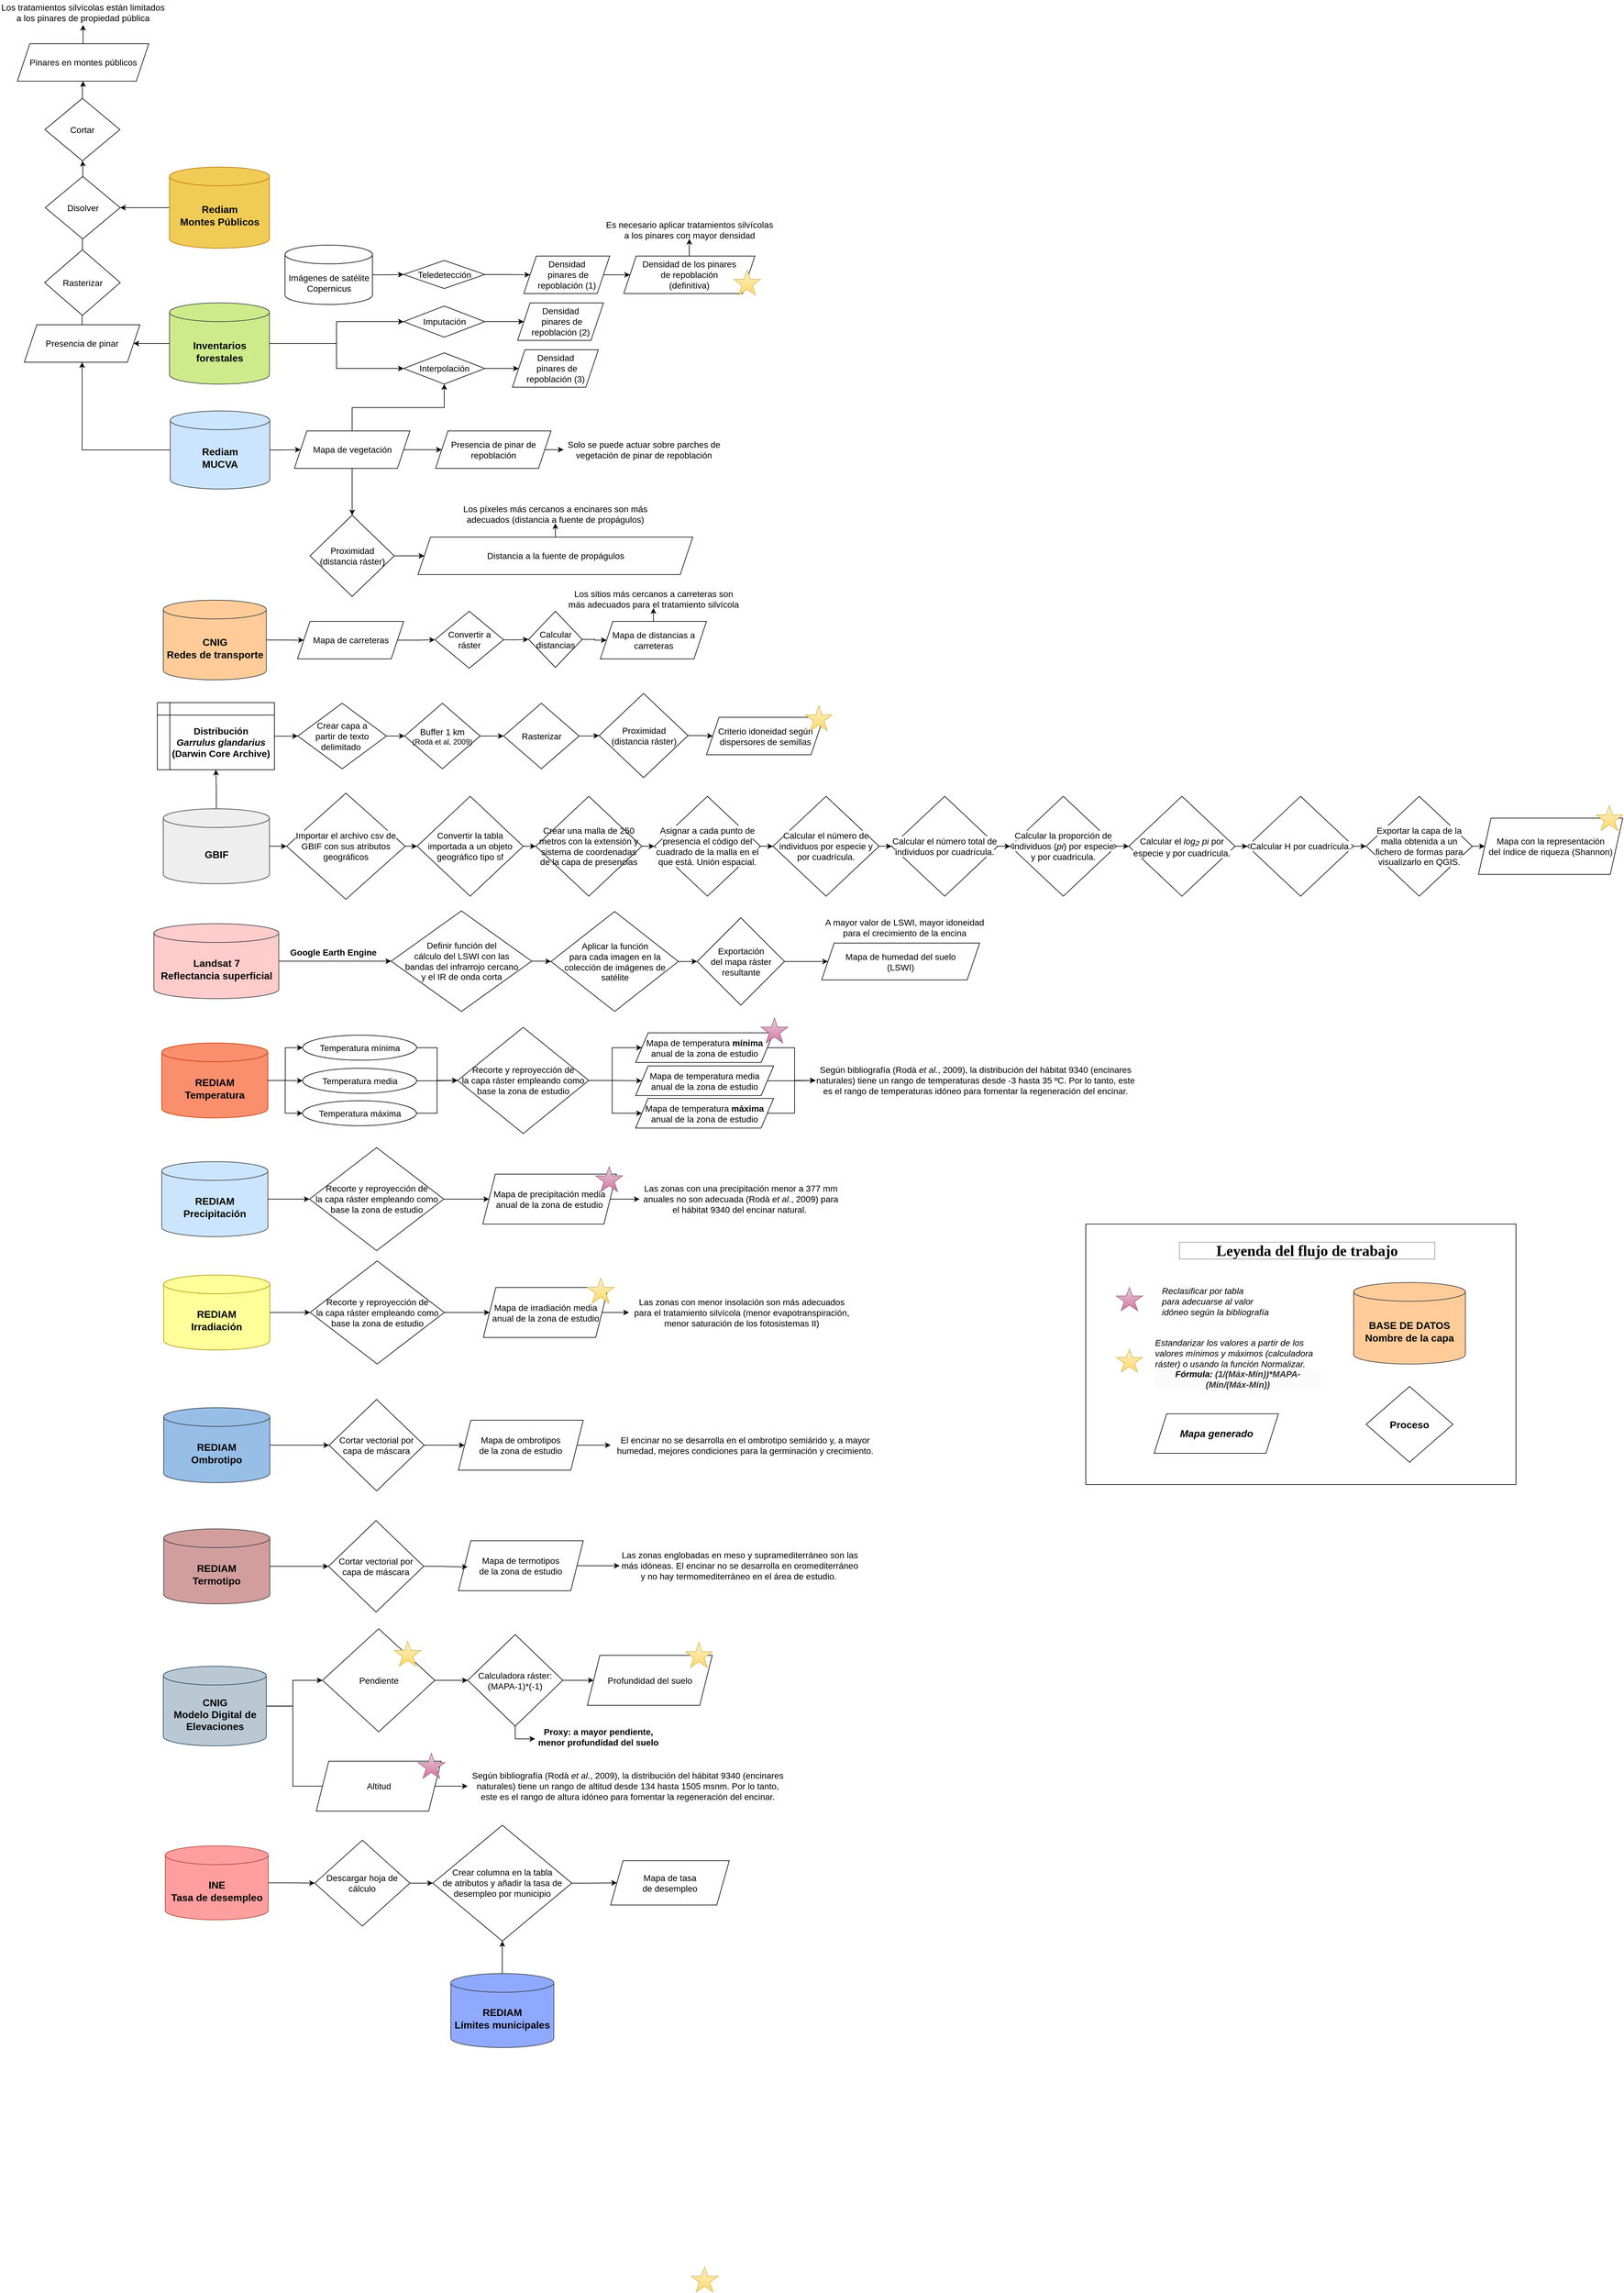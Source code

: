 <mxfile version="24.5.4" type="device">
  <diagram name="Página-1" id="E35-NctK-QVKj6qJqTT_">
    <mxGraphModel dx="3804" dy="3380" grid="1" gridSize="10" guides="1" tooltips="1" connect="1" arrows="1" fold="1" page="1" pageScale="1" pageWidth="827" pageHeight="1169" math="0" shadow="0">
      <root>
        <mxCell id="0" />
        <mxCell id="1" parent="0" />
        <mxCell id="6ymYnt-OKIHyIZnd5Fwz-16" style="edgeStyle=orthogonalEdgeStyle;rounded=0;orthogonalLoop=1;jettySize=auto;html=1;entryX=0;entryY=0.5;entryDx=0;entryDy=0;" parent="1" source="6ymYnt-OKIHyIZnd5Fwz-1" target="6ymYnt-OKIHyIZnd5Fwz-6" edge="1">
          <mxGeometry relative="1" as="geometry" />
        </mxCell>
        <mxCell id="6ymYnt-OKIHyIZnd5Fwz-17" style="edgeStyle=orthogonalEdgeStyle;rounded=0;orthogonalLoop=1;jettySize=auto;html=1;entryX=0;entryY=0.5;entryDx=0;entryDy=0;" parent="1" source="6ymYnt-OKIHyIZnd5Fwz-1" target="6ymYnt-OKIHyIZnd5Fwz-7" edge="1">
          <mxGeometry relative="1" as="geometry" />
        </mxCell>
        <mxCell id="1qBwaosR1_wElR6nRBqv-23" style="edgeStyle=orthogonalEdgeStyle;rounded=0;orthogonalLoop=1;jettySize=auto;html=1;entryX=1;entryY=0.5;entryDx=0;entryDy=0;" parent="1" source="6ymYnt-OKIHyIZnd5Fwz-1" target="1qBwaosR1_wElR6nRBqv-11" edge="1">
          <mxGeometry relative="1" as="geometry" />
        </mxCell>
        <mxCell id="6ymYnt-OKIHyIZnd5Fwz-1" value="&lt;b&gt;&lt;font style=&quot;font-size: 16px;&quot;&gt;Inventarios forestales&lt;/font&gt;&lt;/b&gt;" style="shape=cylinder3;whiteSpace=wrap;html=1;boundedLbl=1;backgroundOutline=1;size=15;fillColor=#cdeb8b;strokeColor=#36393d;" parent="1" vertex="1">
          <mxGeometry x="-647.5" y="-715" width="160" height="130" as="geometry" />
        </mxCell>
        <mxCell id="6ymYnt-OKIHyIZnd5Fwz-20" style="edgeStyle=orthogonalEdgeStyle;rounded=0;orthogonalLoop=1;jettySize=auto;html=1;entryX=0.5;entryY=1;entryDx=0;entryDy=0;" parent="1" source="6ymYnt-OKIHyIZnd5Fwz-2" target="6ymYnt-OKIHyIZnd5Fwz-7" edge="1">
          <mxGeometry relative="1" as="geometry" />
        </mxCell>
        <mxCell id="6ymYnt-OKIHyIZnd5Fwz-21" style="edgeStyle=orthogonalEdgeStyle;rounded=0;orthogonalLoop=1;jettySize=auto;html=1;entryX=0.5;entryY=0;entryDx=0;entryDy=0;" parent="1" source="6ymYnt-OKIHyIZnd5Fwz-2" target="6ymYnt-OKIHyIZnd5Fwz-3" edge="1">
          <mxGeometry relative="1" as="geometry" />
        </mxCell>
        <mxCell id="CzqLKFN_9eyNsbh-GQo_-21" style="edgeStyle=orthogonalEdgeStyle;rounded=0;orthogonalLoop=1;jettySize=auto;html=1;entryX=0;entryY=0.5;entryDx=0;entryDy=0;" parent="1" source="6ymYnt-OKIHyIZnd5Fwz-2" target="CzqLKFN_9eyNsbh-GQo_-20" edge="1">
          <mxGeometry relative="1" as="geometry" />
        </mxCell>
        <mxCell id="6ymYnt-OKIHyIZnd5Fwz-2" value="&lt;font style=&quot;font-size: 14px;&quot;&gt;Mapa de vegetación&lt;/font&gt;" style="shape=parallelogram;perimeter=parallelogramPerimeter;whiteSpace=wrap;html=1;fixedSize=1;" parent="1" vertex="1">
          <mxGeometry x="-447.5" y="-510" width="185" height="60" as="geometry" />
        </mxCell>
        <mxCell id="6ymYnt-OKIHyIZnd5Fwz-22" style="edgeStyle=orthogonalEdgeStyle;rounded=0;orthogonalLoop=1;jettySize=auto;html=1;" parent="1" source="6ymYnt-OKIHyIZnd5Fwz-3" target="6ymYnt-OKIHyIZnd5Fwz-13" edge="1">
          <mxGeometry relative="1" as="geometry" />
        </mxCell>
        <mxCell id="6ymYnt-OKIHyIZnd5Fwz-3" value="&lt;font style=&quot;font-size: 14px;&quot;&gt;Proximidad&lt;br&gt;(distancia ráster)&lt;/font&gt;" style="rhombus;whiteSpace=wrap;html=1;" parent="1" vertex="1">
          <mxGeometry x="-422.5" y="-375" width="135" height="130" as="geometry" />
        </mxCell>
        <mxCell id="6ymYnt-OKIHyIZnd5Fwz-18" style="edgeStyle=orthogonalEdgeStyle;rounded=0;orthogonalLoop=1;jettySize=auto;html=1;entryX=0;entryY=0.5;entryDx=0;entryDy=0;" parent="1" source="6ymYnt-OKIHyIZnd5Fwz-6" target="6ymYnt-OKIHyIZnd5Fwz-8" edge="1">
          <mxGeometry relative="1" as="geometry" />
        </mxCell>
        <mxCell id="6ymYnt-OKIHyIZnd5Fwz-6" value="&lt;font style=&quot;font-size: 14px;&quot;&gt;Imputación&lt;/font&gt;" style="rhombus;whiteSpace=wrap;html=1;" parent="1" vertex="1">
          <mxGeometry x="-272.5" y="-710" width="130" height="50" as="geometry" />
        </mxCell>
        <mxCell id="6ymYnt-OKIHyIZnd5Fwz-19" style="edgeStyle=orthogonalEdgeStyle;rounded=0;orthogonalLoop=1;jettySize=auto;html=1;entryX=0;entryY=0.5;entryDx=0;entryDy=0;" parent="1" source="6ymYnt-OKIHyIZnd5Fwz-7" target="6ymYnt-OKIHyIZnd5Fwz-11" edge="1">
          <mxGeometry relative="1" as="geometry" />
        </mxCell>
        <mxCell id="6ymYnt-OKIHyIZnd5Fwz-7" value="&lt;font style=&quot;font-size: 14px;&quot;&gt;Interpolación&lt;/font&gt;" style="rhombus;whiteSpace=wrap;html=1;" parent="1" vertex="1">
          <mxGeometry x="-272.5" y="-635" width="130" height="50" as="geometry" />
        </mxCell>
        <mxCell id="6ymYnt-OKIHyIZnd5Fwz-8" value="&lt;font style=&quot;font-size: 14px;&quot;&gt;Densidad&lt;/font&gt;&lt;div&gt;&lt;font style=&quot;font-size: 14px;&quot;&gt;&amp;nbsp;pinares de&lt;/font&gt;&lt;/div&gt;&lt;div&gt;&lt;font style=&quot;font-size: 14px;&quot;&gt;repoblación (2)&lt;/font&gt;&lt;/div&gt;" style="shape=parallelogram;perimeter=parallelogramPerimeter;whiteSpace=wrap;html=1;fixedSize=1;" parent="1" vertex="1">
          <mxGeometry x="-90" y="-715" width="137.5" height="60" as="geometry" />
        </mxCell>
        <mxCell id="6ymYnt-OKIHyIZnd5Fwz-11" value="&lt;font style=&quot;font-size: 14px;&quot;&gt;Densidad&lt;/font&gt;&lt;div&gt;&lt;font style=&quot;font-size: 14px;&quot;&gt;&amp;nbsp;pinares de&lt;/font&gt;&lt;/div&gt;&lt;div&gt;&lt;font style=&quot;font-size: 14px;&quot;&gt;repoblación (3)&lt;/font&gt;&lt;/div&gt;" style="shape=parallelogram;perimeter=parallelogramPerimeter;whiteSpace=wrap;html=1;fixedSize=1;" parent="1" vertex="1">
          <mxGeometry x="-98.25" y="-640" width="137.5" height="60" as="geometry" />
        </mxCell>
        <mxCell id="CzqLKFN_9eyNsbh-GQo_-16" style="edgeStyle=orthogonalEdgeStyle;rounded=0;orthogonalLoop=1;jettySize=auto;html=1;entryX=0.5;entryY=1;entryDx=0;entryDy=0;" parent="1" source="6ymYnt-OKIHyIZnd5Fwz-13" target="6ymYnt-OKIHyIZnd5Fwz-14" edge="1">
          <mxGeometry relative="1" as="geometry" />
        </mxCell>
        <mxCell id="6ymYnt-OKIHyIZnd5Fwz-13" value="&lt;div&gt;&lt;font style=&quot;font-size: 14px;&quot;&gt;Distancia a la fuente de propágulos&lt;/font&gt;&lt;/div&gt;" style="shape=parallelogram;perimeter=parallelogramPerimeter;whiteSpace=wrap;html=1;fixedSize=1;" parent="1" vertex="1">
          <mxGeometry x="-249.5" y="-340" width="440" height="60" as="geometry" />
        </mxCell>
        <mxCell id="6ymYnt-OKIHyIZnd5Fwz-14" value="&lt;font style=&quot;font-size: 14px;&quot;&gt;Los píxeles más cercanos a encinares son más adecuados (distancia a fuente de propágulos)&lt;/font&gt;" style="text;html=1;strokeColor=none;fillColor=none;align=center;verticalAlign=middle;whiteSpace=wrap;rounded=0;" parent="1" vertex="1">
          <mxGeometry x="-191.75" y="-392" width="324.5" height="30" as="geometry" />
        </mxCell>
        <mxCell id="6ymYnt-OKIHyIZnd5Fwz-33" style="edgeStyle=orthogonalEdgeStyle;rounded=0;orthogonalLoop=1;jettySize=auto;html=1;entryX=0;entryY=0.5;entryDx=0;entryDy=0;" parent="1" source="6ymYnt-OKIHyIZnd5Fwz-23" target="6ymYnt-OKIHyIZnd5Fwz-32" edge="1">
          <mxGeometry relative="1" as="geometry" />
        </mxCell>
        <mxCell id="6ymYnt-OKIHyIZnd5Fwz-23" value="&lt;font style=&quot;font-size: 14px;&quot;&gt;Mapa de carreteras&lt;/font&gt;" style="shape=parallelogram;perimeter=parallelogramPerimeter;whiteSpace=wrap;html=1;fixedSize=1;" parent="1" vertex="1">
          <mxGeometry x="-442.5" y="-205" width="170" height="60" as="geometry" />
        </mxCell>
        <mxCell id="6ymYnt-OKIHyIZnd5Fwz-30" style="edgeStyle=orthogonalEdgeStyle;rounded=0;orthogonalLoop=1;jettySize=auto;html=1;" parent="1" source="6ymYnt-OKIHyIZnd5Fwz-25" target="6ymYnt-OKIHyIZnd5Fwz-26" edge="1">
          <mxGeometry relative="1" as="geometry" />
        </mxCell>
        <mxCell id="6ymYnt-OKIHyIZnd5Fwz-25" value="&lt;font style=&quot;font-size: 14px;&quot;&gt;Calcular distancias&lt;/font&gt;" style="rhombus;whiteSpace=wrap;html=1;" parent="1" vertex="1">
          <mxGeometry x="-72.5" y="-221.25" width="86" height="90" as="geometry" />
        </mxCell>
        <mxCell id="CzqLKFN_9eyNsbh-GQo_-17" style="edgeStyle=orthogonalEdgeStyle;rounded=0;orthogonalLoop=1;jettySize=auto;html=1;entryX=0.5;entryY=1;entryDx=0;entryDy=0;" parent="1" source="6ymYnt-OKIHyIZnd5Fwz-26" target="6ymYnt-OKIHyIZnd5Fwz-27" edge="1">
          <mxGeometry relative="1" as="geometry" />
        </mxCell>
        <mxCell id="6ymYnt-OKIHyIZnd5Fwz-26" value="&lt;font style=&quot;font-size: 14px;&quot;&gt;Mapa de distancias a carreteras&lt;/font&gt;" style="shape=parallelogram;perimeter=parallelogramPerimeter;whiteSpace=wrap;html=1;fixedSize=1;" parent="1" vertex="1">
          <mxGeometry x="42.5" y="-205" width="170" height="60" as="geometry" />
        </mxCell>
        <mxCell id="6ymYnt-OKIHyIZnd5Fwz-27" value="&lt;font style=&quot;font-size: 14px;&quot;&gt;Los sitios más cercanos a carreteras son más adecuados para el tratamiento silvícola&lt;/font&gt;" style="text;html=1;strokeColor=none;fillColor=none;align=center;verticalAlign=middle;whiteSpace=wrap;rounded=0;" parent="1" vertex="1">
          <mxGeometry x="-12.5" y="-256.25" width="280" height="30" as="geometry" />
        </mxCell>
        <mxCell id="HFXLBY0zuODx8KywWs2K-16" style="edgeStyle=orthogonalEdgeStyle;rounded=0;orthogonalLoop=1;jettySize=auto;html=1;entryX=0;entryY=0.5;entryDx=0;entryDy=0;" parent="1" source="6ymYnt-OKIHyIZnd5Fwz-32" target="6ymYnt-OKIHyIZnd5Fwz-25" edge="1">
          <mxGeometry relative="1" as="geometry" />
        </mxCell>
        <mxCell id="6ymYnt-OKIHyIZnd5Fwz-32" value="&lt;font style=&quot;font-size: 14px;&quot;&gt;Convertir a ráster&lt;/font&gt;" style="rhombus;whiteSpace=wrap;html=1;" parent="1" vertex="1">
          <mxGeometry x="-222.5" y="-221.25" width="110" height="91.25" as="geometry" />
        </mxCell>
        <mxCell id="CzqLKFN_9eyNsbh-GQo_-7" style="edgeStyle=orthogonalEdgeStyle;rounded=0;orthogonalLoop=1;jettySize=auto;html=1;entryX=0;entryY=0.5;entryDx=0;entryDy=0;" parent="1" source="6ymYnt-OKIHyIZnd5Fwz-52" target="CzqLKFN_9eyNsbh-GQo_-1" edge="1">
          <mxGeometry relative="1" as="geometry" />
        </mxCell>
        <mxCell id="6ymYnt-OKIHyIZnd5Fwz-52" value="&lt;font style=&quot;font-size: 16px;&quot;&gt;&lt;b&gt;Landsat 7&lt;br&gt;Reflectancia superficial&lt;/b&gt;&lt;/font&gt;" style="shape=cylinder3;whiteSpace=wrap;html=1;boundedLbl=1;backgroundOutline=1;size=15;fillColor=#ffcccc;strokeColor=#36393d;" parent="1" vertex="1">
          <mxGeometry x="-672.5" y="279" width="200" height="120" as="geometry" />
        </mxCell>
        <mxCell id="6ymYnt-OKIHyIZnd5Fwz-56" value="&lt;font style=&quot;font-size: 14px;&quot;&gt;A mayor valor de LSWI, mayor idoneidad para el crecimiento de la encina&lt;/font&gt;" style="text;html=1;strokeColor=none;fillColor=none;align=center;verticalAlign=middle;whiteSpace=wrap;rounded=0;" parent="1" vertex="1">
          <mxGeometry x="400" y="269.5" width="260" height="30" as="geometry" />
        </mxCell>
        <mxCell id="6ymYnt-OKIHyIZnd5Fwz-58" value="&lt;font style=&quot;font-size: 14px;&quot;&gt;Mapa de humedad del suelo&lt;/font&gt;&lt;div&gt;&lt;font style=&quot;font-size: 14px;&quot;&gt;(LSWI)&lt;/font&gt;&lt;/div&gt;" style="shape=parallelogram;perimeter=parallelogramPerimeter;whiteSpace=wrap;html=1;fixedSize=1;" parent="1" vertex="1">
          <mxGeometry x="397" y="310" width="253" height="59" as="geometry" />
        </mxCell>
        <mxCell id="HFXLBY0zuODx8KywWs2K-14" style="edgeStyle=orthogonalEdgeStyle;rounded=0;orthogonalLoop=1;jettySize=auto;html=1;entryX=0;entryY=0.5;entryDx=0;entryDy=0;" parent="1" source="6ymYnt-OKIHyIZnd5Fwz-62" target="6ymYnt-OKIHyIZnd5Fwz-65" edge="1">
          <mxGeometry relative="1" as="geometry" />
        </mxCell>
        <mxCell id="CzqLKFN_9eyNsbh-GQo_-11" style="edgeStyle=orthogonalEdgeStyle;rounded=0;orthogonalLoop=1;jettySize=auto;html=1;entryX=0.5;entryY=1;entryDx=0;entryDy=0;" parent="1" source="6ymYnt-OKIHyIZnd5Fwz-62" target="FolasR7Gj44QnJgW1C1z-9" edge="1">
          <mxGeometry relative="1" as="geometry" />
        </mxCell>
        <mxCell id="6ymYnt-OKIHyIZnd5Fwz-62" value="&lt;b&gt;&lt;font style=&quot;font-size: 16px;&quot;&gt;GBIF&lt;/font&gt;&lt;/b&gt;" style="shape=cylinder3;whiteSpace=wrap;html=1;boundedLbl=1;backgroundOutline=1;size=15;fillColor=#eeeeee;strokeColor=#36393d;" parent="1" vertex="1">
          <mxGeometry x="-657.5" y="95" width="170" height="120" as="geometry" />
        </mxCell>
        <mxCell id="zE25ennqfASYhB-I0x3o-2" style="edgeStyle=orthogonalEdgeStyle;rounded=0;orthogonalLoop=1;jettySize=auto;html=1;entryX=0;entryY=0.5;entryDx=0;entryDy=0;" parent="1" source="6ymYnt-OKIHyIZnd5Fwz-65" target="zE25ennqfASYhB-I0x3o-1" edge="1">
          <mxGeometry relative="1" as="geometry" />
        </mxCell>
        <mxCell id="6ymYnt-OKIHyIZnd5Fwz-65" value="&lt;span style=&quot;font-family: Helvetica, arial, sans-serif; font-size: 14px; text-align: left; background-color: rgb(255, 255, 255);&quot;&gt;Importar el archivo csv de GBIF con sus atributos geográficos&lt;/span&gt;" style="rhombus;whiteSpace=wrap;html=1;" parent="1" vertex="1">
          <mxGeometry x="-460" y="70" width="190" height="170" as="geometry" />
        </mxCell>
        <mxCell id="8uNOAsqcAC4Zf92Hd2os-5" style="edgeStyle=orthogonalEdgeStyle;rounded=0;orthogonalLoop=1;jettySize=auto;html=1;entryX=0;entryY=0.5;entryDx=0;entryDy=0;" parent="1" source="8uNOAsqcAC4Zf92Hd2os-1" target="8uNOAsqcAC4Zf92Hd2os-3" edge="1">
          <mxGeometry relative="1" as="geometry" />
        </mxCell>
        <mxCell id="8uNOAsqcAC4Zf92Hd2os-1" value="&lt;font style=&quot;font-size: 14px;&quot;&gt;Imágenes de satélite Copernicus&lt;/font&gt;" style="shape=cylinder3;whiteSpace=wrap;html=1;boundedLbl=1;backgroundOutline=1;size=15;" parent="1" vertex="1">
          <mxGeometry x="-462.5" y="-807.5" width="140" height="95" as="geometry" />
        </mxCell>
        <mxCell id="8uNOAsqcAC4Zf92Hd2os-2" style="edgeStyle=orthogonalEdgeStyle;rounded=0;orthogonalLoop=1;jettySize=auto;html=1;entryX=0;entryY=0.5;entryDx=0;entryDy=0;" parent="1" source="8uNOAsqcAC4Zf92Hd2os-3" target="8uNOAsqcAC4Zf92Hd2os-4" edge="1">
          <mxGeometry relative="1" as="geometry" />
        </mxCell>
        <mxCell id="8uNOAsqcAC4Zf92Hd2os-3" value="&lt;font style=&quot;font-size: 14px;&quot;&gt;Teledetección&lt;/font&gt;" style="rhombus;whiteSpace=wrap;html=1;" parent="1" vertex="1">
          <mxGeometry x="-272.5" y="-783" width="130" height="45" as="geometry" />
        </mxCell>
        <mxCell id="1qBwaosR1_wElR6nRBqv-1" style="edgeStyle=orthogonalEdgeStyle;rounded=0;orthogonalLoop=1;jettySize=auto;html=1;entryX=0;entryY=0.5;entryDx=0;entryDy=0;" parent="1" source="8uNOAsqcAC4Zf92Hd2os-4" target="8uNOAsqcAC4Zf92Hd2os-18" edge="1">
          <mxGeometry relative="1" as="geometry" />
        </mxCell>
        <mxCell id="8uNOAsqcAC4Zf92Hd2os-4" value="&lt;font style=&quot;font-size: 14px;&quot;&gt;Densidad&lt;/font&gt;&lt;div&gt;&lt;font style=&quot;font-size: 14px;&quot;&gt;&amp;nbsp;pinares de repoblación (1)&lt;/font&gt;&lt;/div&gt;" style="shape=parallelogram;perimeter=parallelogramPerimeter;whiteSpace=wrap;html=1;fixedSize=1;" parent="1" vertex="1">
          <mxGeometry x="-80" y="-790" width="137.5" height="60" as="geometry" />
        </mxCell>
        <mxCell id="CzqLKFN_9eyNsbh-GQo_-15" style="edgeStyle=orthogonalEdgeStyle;rounded=0;orthogonalLoop=1;jettySize=auto;html=1;" parent="1" source="8uNOAsqcAC4Zf92Hd2os-18" target="CzqLKFN_9eyNsbh-GQo_-13" edge="1">
          <mxGeometry relative="1" as="geometry" />
        </mxCell>
        <mxCell id="8uNOAsqcAC4Zf92Hd2os-18" value="&lt;font style=&quot;font-size: 14px;&quot;&gt;Densidad de los pinares&lt;/font&gt;&lt;div style=&quot;font-size: 14px;&quot;&gt;&lt;font style=&quot;font-size: 14px;&quot;&gt;de repoblación&lt;/font&gt;&lt;div style=&quot;&quot;&gt;&lt;font style=&quot;font-size: 14px;&quot;&gt;(definitiva)&lt;/font&gt;&lt;/div&gt;&lt;/div&gt;" style="shape=parallelogram;perimeter=parallelogramPerimeter;whiteSpace=wrap;html=1;fixedSize=1;" parent="1" vertex="1">
          <mxGeometry x="80" y="-790" width="210" height="60" as="geometry" />
        </mxCell>
        <mxCell id="FolasR7Gj44QnJgW1C1z-4" style="edgeStyle=orthogonalEdgeStyle;rounded=0;orthogonalLoop=1;jettySize=auto;html=1;entryX=0;entryY=0.5;entryDx=0;entryDy=0;" parent="1" source="FolasR7Gj44QnJgW1C1z-3" target="6ymYnt-OKIHyIZnd5Fwz-23" edge="1">
          <mxGeometry relative="1" as="geometry" />
        </mxCell>
        <mxCell id="FolasR7Gj44QnJgW1C1z-3" value="&lt;font style=&quot;font-size: 16px;&quot;&gt;&lt;b&gt;CNIG&lt;/b&gt;&lt;/font&gt;&lt;div style=&quot;font-size: 16px;&quot;&gt;&lt;font style=&quot;font-size: 16px;&quot;&gt;&lt;b&gt;Redes de transporte&lt;/b&gt;&lt;/font&gt;&lt;/div&gt;" style="shape=cylinder3;whiteSpace=wrap;html=1;boundedLbl=1;backgroundOutline=1;size=15;fillColor=#ffcc99;strokeColor=#36393d;" parent="1" vertex="1">
          <mxGeometry x="-657.5" y="-239" width="165" height="127.5" as="geometry" />
        </mxCell>
        <mxCell id="FolasR7Gj44QnJgW1C1z-6" style="edgeStyle=orthogonalEdgeStyle;rounded=0;orthogonalLoop=1;jettySize=auto;html=1;entryX=0;entryY=0.5;entryDx=0;entryDy=0;" parent="1" source="FolasR7Gj44QnJgW1C1z-5" target="6ymYnt-OKIHyIZnd5Fwz-2" edge="1">
          <mxGeometry relative="1" as="geometry" />
        </mxCell>
        <mxCell id="AA8ypZO3pAIu8p7sYos1-21" style="edgeStyle=orthogonalEdgeStyle;rounded=0;orthogonalLoop=1;jettySize=auto;html=1;entryX=0.5;entryY=1;entryDx=0;entryDy=0;" parent="1" source="FolasR7Gj44QnJgW1C1z-5" target="1qBwaosR1_wElR6nRBqv-11" edge="1">
          <mxGeometry relative="1" as="geometry" />
        </mxCell>
        <mxCell id="FolasR7Gj44QnJgW1C1z-5" value="&lt;font style=&quot;font-size: 16px;&quot;&gt;&lt;b&gt;Rediam&lt;/b&gt;&lt;/font&gt;&lt;div style=&quot;font-size: 16px;&quot;&gt;&lt;font style=&quot;font-size: 16px;&quot;&gt;&lt;b&gt;MUCVA&lt;/b&gt;&lt;/font&gt;&lt;/div&gt;" style="shape=cylinder3;whiteSpace=wrap;html=1;boundedLbl=1;backgroundOutline=1;size=15;fillColor=#cce5ff;strokeColor=#36393d;" parent="1" vertex="1">
          <mxGeometry x="-646.37" y="-542" width="159.37" height="125" as="geometry" />
        </mxCell>
        <mxCell id="FolasR7Gj44QnJgW1C1z-10" style="edgeStyle=orthogonalEdgeStyle;rounded=0;orthogonalLoop=1;jettySize=auto;html=1;" parent="1" target="FolasR7Gj44QnJgW1C1z-9" edge="1">
          <mxGeometry relative="1" as="geometry">
            <mxPoint x="-573.286" y="40" as="sourcePoint" />
          </mxGeometry>
        </mxCell>
        <mxCell id="FolasR7Gj44QnJgW1C1z-18" style="edgeStyle=orthogonalEdgeStyle;rounded=0;orthogonalLoop=1;jettySize=auto;html=1;" parent="1" source="FolasR7Gj44QnJgW1C1z-9" target="FolasR7Gj44QnJgW1C1z-11" edge="1">
          <mxGeometry relative="1" as="geometry">
            <mxPoint x="-447" y="-22.5" as="targetPoint" />
          </mxGeometry>
        </mxCell>
        <mxCell id="FolasR7Gj44QnJgW1C1z-9" value="&lt;b style=&quot;font-size: 15px;&quot;&gt;&lt;font style=&quot;font-size: 15px;&quot;&gt;Distribución&lt;/font&gt;&lt;/b&gt;&lt;div style=&quot;font-size: 15px;&quot;&gt;&lt;i style=&quot;&quot;&gt;&lt;b&gt;&lt;font style=&quot;font-size: 15px;&quot;&gt;Garrulus glandarius&lt;/font&gt;&lt;/b&gt;&lt;/i&gt;&lt;div style=&quot;&quot;&gt;&lt;b style=&quot;&quot;&gt;&lt;font style=&quot;font-size: 15px;&quot;&gt;(Darwin Core Archive)&lt;/font&gt;&lt;/b&gt;&lt;/div&gt;&lt;/div&gt;" style="shape=internalStorage;whiteSpace=wrap;html=1;backgroundOutline=1;verticalAlign=middle;align=center;spacingRight=0;spacingLeft=16;spacingTop=18;" parent="1" vertex="1">
          <mxGeometry x="-667" y="-75" width="187.5" height="107.5" as="geometry" />
        </mxCell>
        <mxCell id="FolasR7Gj44QnJgW1C1z-14" style="edgeStyle=orthogonalEdgeStyle;rounded=0;orthogonalLoop=1;jettySize=auto;html=1;entryX=0;entryY=0.5;entryDx=0;entryDy=0;" parent="1" source="FolasR7Gj44QnJgW1C1z-11" target="FolasR7Gj44QnJgW1C1z-13" edge="1">
          <mxGeometry relative="1" as="geometry" />
        </mxCell>
        <mxCell id="FolasR7Gj44QnJgW1C1z-11" value="&lt;font style=&quot;font-size: 14px;&quot;&gt;Crear capa a&lt;/font&gt;&lt;div style=&quot;font-size: 14px;&quot;&gt;&lt;font style=&quot;font-size: 14px;&quot;&gt;partir de texto delimitado&amp;nbsp;&lt;/font&gt;&lt;/div&gt;" style="rhombus;whiteSpace=wrap;html=1;" parent="1" vertex="1">
          <mxGeometry x="-442" y="-74" width="142" height="105" as="geometry" />
        </mxCell>
        <mxCell id="1qBwaosR1_wElR6nRBqv-4" style="edgeStyle=orthogonalEdgeStyle;rounded=0;orthogonalLoop=1;jettySize=auto;html=1;entryX=0;entryY=0.5;entryDx=0;entryDy=0;" parent="1" source="FolasR7Gj44QnJgW1C1z-13" target="1qBwaosR1_wElR6nRBqv-3" edge="1">
          <mxGeometry relative="1" as="geometry" />
        </mxCell>
        <mxCell id="FolasR7Gj44QnJgW1C1z-13" value="&lt;font style=&quot;&quot;&gt;&lt;font style=&quot;font-size: 14px;&quot;&gt;Buffer 1 km&lt;/font&gt;&lt;/font&gt;&lt;div&gt;&lt;font style=&quot;&quot;&gt;&lt;font style=&quot;font-size: 12px;&quot;&gt;(Rodà et al, 2009)&lt;/font&gt;&lt;/font&gt;&lt;/div&gt;" style="rhombus;whiteSpace=wrap;html=1;" parent="1" vertex="1">
          <mxGeometry x="-271" y="-74" width="121" height="105" as="geometry" />
        </mxCell>
        <mxCell id="FolasR7Gj44QnJgW1C1z-15" value="&lt;font style=&quot;font-size: 14px;&quot;&gt;Criterio idoneidad según dispersores de semillas&lt;/font&gt;" style="shape=parallelogram;perimeter=parallelogramPerimeter;whiteSpace=wrap;html=1;fixedSize=1;" parent="1" vertex="1">
          <mxGeometry x="212.5" y="-51.5" width="187.5" height="60" as="geometry" />
        </mxCell>
        <mxCell id="1qBwaosR1_wElR6nRBqv-64" style="edgeStyle=orthogonalEdgeStyle;rounded=0;orthogonalLoop=1;jettySize=auto;html=1;entryX=0;entryY=0.5;entryDx=0;entryDy=0;" parent="1" source="xoff0rQmzDAOq9qUsHs6-2" target="1qBwaosR1_wElR6nRBqv-62" edge="1">
          <mxGeometry relative="1" as="geometry" />
        </mxCell>
        <mxCell id="1qBwaosR1_wElR6nRBqv-65" style="edgeStyle=orthogonalEdgeStyle;rounded=0;orthogonalLoop=1;jettySize=auto;html=1;entryX=0;entryY=0.5;entryDx=0;entryDy=0;" parent="1" source="xoff0rQmzDAOq9qUsHs6-2" target="1qBwaosR1_wElR6nRBqv-61" edge="1">
          <mxGeometry relative="1" as="geometry" />
        </mxCell>
        <mxCell id="1qBwaosR1_wElR6nRBqv-66" style="edgeStyle=orthogonalEdgeStyle;rounded=0;orthogonalLoop=1;jettySize=auto;html=1;" parent="1" source="xoff0rQmzDAOq9qUsHs6-2" target="1qBwaosR1_wElR6nRBqv-63" edge="1">
          <mxGeometry relative="1" as="geometry" />
        </mxCell>
        <mxCell id="xoff0rQmzDAOq9qUsHs6-2" value="&lt;div style=&quot;font-size: 16px;&quot;&gt;&lt;font style=&quot;font-size: 16px;&quot;&gt;&lt;b&gt;REDIAM&lt;/b&gt;&lt;/font&gt;&lt;/div&gt;&lt;div style=&quot;font-size: 16px;&quot;&gt;&lt;font style=&quot;font-size: 16px;&quot;&gt;&lt;b&gt;Temperatura&lt;/b&gt;&lt;/font&gt;&lt;/div&gt;" style="shape=cylinder3;whiteSpace=wrap;html=1;boundedLbl=1;backgroundOutline=1;size=15;fillColor=#FA8F6E;strokeColor=#C73500;fontColor=#000000;" parent="1" vertex="1">
          <mxGeometry x="-660" y="470" width="170" height="120" as="geometry" />
        </mxCell>
        <mxCell id="HFXLBY0zuODx8KywWs2K-4" value="" style="edgeStyle=orthogonalEdgeStyle;rounded=0;orthogonalLoop=1;jettySize=auto;html=1;entryX=0;entryY=0.5;entryDx=0;entryDy=0;" parent="1" source="xoff0rQmzDAOq9qUsHs6-3" target="HFXLBY0zuODx8KywWs2K-7" edge="1">
          <mxGeometry relative="1" as="geometry">
            <mxPoint x="-440" y="720" as="targetPoint" />
          </mxGeometry>
        </mxCell>
        <mxCell id="xoff0rQmzDAOq9qUsHs6-3" value="&lt;div style=&quot;font-size: 16px;&quot;&gt;&lt;font style=&quot;font-size: 16px;&quot;&gt;&lt;b&gt;REDIAM&lt;/b&gt;&lt;/font&gt;&lt;/div&gt;&lt;div style=&quot;font-size: 16px;&quot;&gt;&lt;font style=&quot;font-size: 16px;&quot;&gt;&lt;b&gt;Precipitación&lt;/b&gt;&lt;/font&gt;&lt;/div&gt;" style="shape=cylinder3;whiteSpace=wrap;html=1;boundedLbl=1;backgroundOutline=1;size=15;fillColor=#cce5ff;strokeColor=#36393d;" parent="1" vertex="1">
          <mxGeometry x="-660" y="660" width="170" height="120" as="geometry" />
        </mxCell>
        <mxCell id="HFXLBY0zuODx8KywWs2K-12" style="edgeStyle=orthogonalEdgeStyle;rounded=0;orthogonalLoop=1;jettySize=auto;html=1;entryX=0;entryY=0.5;entryDx=0;entryDy=0;" parent="1" source="HFXLBY0zuODx8KywWs2K-5" target="HFXLBY0zuODx8KywWs2K-9" edge="1">
          <mxGeometry relative="1" as="geometry" />
        </mxCell>
        <mxCell id="1qBwaosR1_wElR6nRBqv-75" style="edgeStyle=orthogonalEdgeStyle;rounded=0;orthogonalLoop=1;jettySize=auto;html=1;" parent="1" source="HFXLBY0zuODx8KywWs2K-5" target="1qBwaosR1_wElR6nRBqv-70" edge="1">
          <mxGeometry relative="1" as="geometry" />
        </mxCell>
        <mxCell id="1qBwaosR1_wElR6nRBqv-76" style="edgeStyle=orthogonalEdgeStyle;rounded=0;orthogonalLoop=1;jettySize=auto;html=1;entryX=0;entryY=0.5;entryDx=0;entryDy=0;" parent="1" source="HFXLBY0zuODx8KywWs2K-5" target="1qBwaosR1_wElR6nRBqv-71" edge="1">
          <mxGeometry relative="1" as="geometry" />
        </mxCell>
        <mxCell id="HFXLBY0zuODx8KywWs2K-5" value="&lt;font style=&quot;font-size: 14px;&quot;&gt;Recorte y reproyección de&lt;/font&gt;&lt;div&gt;&lt;font style=&quot;font-size: 14px;&quot;&gt;la capa ráster empleando como base la zona de estudio&lt;/font&gt;&lt;/div&gt;" style="rhombus;whiteSpace=wrap;html=1;" parent="1" vertex="1">
          <mxGeometry x="-186" y="445" width="210" height="170" as="geometry" />
        </mxCell>
        <mxCell id="HFXLBY0zuODx8KywWs2K-11" style="edgeStyle=orthogonalEdgeStyle;rounded=0;orthogonalLoop=1;jettySize=auto;html=1;entryX=0;entryY=0.5;entryDx=0;entryDy=0;" parent="1" source="HFXLBY0zuODx8KywWs2K-7" target="HFXLBY0zuODx8KywWs2K-10" edge="1">
          <mxGeometry relative="1" as="geometry" />
        </mxCell>
        <mxCell id="HFXLBY0zuODx8KywWs2K-7" value="&lt;font style=&quot;font-size: 14px;&quot;&gt;Recorte y reproyección&amp;nbsp;de&lt;/font&gt;&lt;div&gt;&lt;font style=&quot;font-size: 14px;&quot;&gt;la capa ráster empleando como base la zona de estudio&lt;/font&gt;&lt;/div&gt;" style="rhombus;whiteSpace=wrap;html=1;" parent="1" vertex="1">
          <mxGeometry x="-423.25" y="637.5" width="215" height="165" as="geometry" />
        </mxCell>
        <mxCell id="1qBwaosR1_wElR6nRBqv-72" style="edgeStyle=orthogonalEdgeStyle;rounded=0;orthogonalLoop=1;jettySize=auto;html=1;" parent="1" source="HFXLBY0zuODx8KywWs2K-9" target="1qBwaosR1_wElR6nRBqv-60" edge="1">
          <mxGeometry relative="1" as="geometry" />
        </mxCell>
        <mxCell id="HFXLBY0zuODx8KywWs2K-9" value="&lt;font style=&quot;font-size: 14px;&quot;&gt;Mapa de temperatura &lt;b&gt;mínima&lt;/b&gt; anual de la zona de estudio&lt;/font&gt;" style="shape=parallelogram;perimeter=parallelogramPerimeter;whiteSpace=wrap;html=1;fixedSize=1;" parent="1" vertex="1">
          <mxGeometry x="99" y="453.75" width="221" height="47.5" as="geometry" />
        </mxCell>
        <mxCell id="AA8ypZO3pAIu8p7sYos1-28" style="edgeStyle=orthogonalEdgeStyle;rounded=0;orthogonalLoop=1;jettySize=auto;html=1;entryX=0;entryY=0.5;entryDx=0;entryDy=0;" parent="1" source="HFXLBY0zuODx8KywWs2K-10" target="AA8ypZO3pAIu8p7sYos1-29" edge="1">
          <mxGeometry relative="1" as="geometry">
            <mxPoint x="110" y="720" as="targetPoint" />
          </mxGeometry>
        </mxCell>
        <mxCell id="HFXLBY0zuODx8KywWs2K-10" value="&lt;font style=&quot;font-size: 14px;&quot;&gt;Mapa de precipitación media anual de la zona de estudio&lt;/font&gt;" style="shape=parallelogram;perimeter=parallelogramPerimeter;whiteSpace=wrap;html=1;fixedSize=1;" parent="1" vertex="1">
          <mxGeometry x="-145.75" y="680" width="214" height="80" as="geometry" />
        </mxCell>
        <mxCell id="zE25ennqfASYhB-I0x3o-4" value="" style="edgeStyle=orthogonalEdgeStyle;rounded=0;orthogonalLoop=1;jettySize=auto;html=1;" parent="1" source="zE25ennqfASYhB-I0x3o-1" target="zE25ennqfASYhB-I0x3o-3" edge="1">
          <mxGeometry relative="1" as="geometry" />
        </mxCell>
        <mxCell id="zE25ennqfASYhB-I0x3o-1" value="&lt;span style=&quot;font-family: Helvetica, arial, sans-serif; font-size: 14px; text-align: left; background-color: rgb(255, 255, 255);&quot;&gt;Convertir la tabla importada a un objeto geográfico tipo sf&lt;/span&gt;" style="rhombus;whiteSpace=wrap;html=1;" parent="1" vertex="1">
          <mxGeometry x="-251" y="75" width="170" height="160" as="geometry" />
        </mxCell>
        <mxCell id="zE25ennqfASYhB-I0x3o-6" value="" style="edgeStyle=orthogonalEdgeStyle;rounded=0;orthogonalLoop=1;jettySize=auto;html=1;" parent="1" source="zE25ennqfASYhB-I0x3o-3" target="zE25ennqfASYhB-I0x3o-5" edge="1">
          <mxGeometry relative="1" as="geometry" />
        </mxCell>
        <mxCell id="zE25ennqfASYhB-I0x3o-3" value="&lt;div style=&quot;&quot;&gt;&lt;font face=&quot;Helvetica, arial, sans-serif&quot;&gt;&lt;span style=&quot;font-size: 14px;&quot;&gt;Crear una malla de 250 metros con la extensión y sistema de coordenadas de la capa de presencias&lt;/span&gt;&lt;/font&gt;&lt;/div&gt;" style="rhombus;whiteSpace=wrap;html=1;align=center;" parent="1" vertex="1">
          <mxGeometry x="-61" y="75" width="170" height="160" as="geometry" />
        </mxCell>
        <mxCell id="zE25ennqfASYhB-I0x3o-8" value="" style="edgeStyle=orthogonalEdgeStyle;rounded=0;orthogonalLoop=1;jettySize=auto;html=1;" parent="1" source="zE25ennqfASYhB-I0x3o-5" target="zE25ennqfASYhB-I0x3o-7" edge="1">
          <mxGeometry relative="1" as="geometry" />
        </mxCell>
        <mxCell id="zE25ennqfASYhB-I0x3o-5" value="&lt;div style=&quot;&quot;&gt;&lt;div style=&quot;&quot;&gt;&lt;span style=&quot;font-family: Helvetica, arial, sans-serif; font-size: 14px; background-color: rgb(255, 255, 255);&quot;&gt;Asignar a cada punto de presencia el código del cuadrado de la malla en el que está. Unión espacial.&lt;/span&gt;&lt;font face=&quot;Helvetica, arial, sans-serif&quot;&gt;&lt;span style=&quot;font-size: 14px;&quot;&gt;&lt;br&gt;&lt;/span&gt;&lt;/font&gt;&lt;/div&gt;&lt;/div&gt;" style="rhombus;whiteSpace=wrap;html=1;align=center;" parent="1" vertex="1">
          <mxGeometry x="129" y="75" width="170" height="160" as="geometry" />
        </mxCell>
        <mxCell id="zE25ennqfASYhB-I0x3o-10" value="" style="edgeStyle=orthogonalEdgeStyle;rounded=0;orthogonalLoop=1;jettySize=auto;html=1;" parent="1" source="zE25ennqfASYhB-I0x3o-7" target="zE25ennqfASYhB-I0x3o-9" edge="1">
          <mxGeometry relative="1" as="geometry" />
        </mxCell>
        <mxCell id="zE25ennqfASYhB-I0x3o-7" value="&lt;div style=&quot;&quot;&gt;&lt;div style=&quot;&quot;&gt;&lt;span style=&quot;font-family: Helvetica, arial, sans-serif; font-size: 14px; text-align: left; background-color: rgb(255, 255, 255);&quot;&gt;Calcular el número de individuos por especie y por cuadrícula.&lt;/span&gt;&lt;font face=&quot;Helvetica, arial, sans-serif&quot;&gt;&lt;span style=&quot;font-size: 14px;&quot;&gt;&lt;br&gt;&lt;/span&gt;&lt;/font&gt;&lt;/div&gt;&lt;/div&gt;" style="rhombus;whiteSpace=wrap;html=1;align=center;" parent="1" vertex="1">
          <mxGeometry x="319" y="75" width="170" height="160" as="geometry" />
        </mxCell>
        <mxCell id="zE25ennqfASYhB-I0x3o-119" style="edgeStyle=orthogonalEdgeStyle;rounded=0;orthogonalLoop=1;jettySize=auto;html=1;entryX=0;entryY=0.5;entryDx=0;entryDy=0;" parent="1" source="zE25ennqfASYhB-I0x3o-9" target="zE25ennqfASYhB-I0x3o-11" edge="1">
          <mxGeometry relative="1" as="geometry" />
        </mxCell>
        <mxCell id="zE25ennqfASYhB-I0x3o-9" value="&lt;div style=&quot;&quot;&gt;&lt;div style=&quot;&quot;&gt;&lt;span style=&quot;font-family: Helvetica, arial, sans-serif; font-size: 14px; text-align: left; background-color: rgb(255, 255, 255);&quot;&gt;Calcular el número total de individuos por cuadrícula.&lt;/span&gt;&lt;font face=&quot;Helvetica, arial, sans-serif&quot;&gt;&lt;span style=&quot;font-size: 14px;&quot;&gt;&lt;br&gt;&lt;/span&gt;&lt;/font&gt;&lt;/div&gt;&lt;/div&gt;" style="rhombus;whiteSpace=wrap;html=1;align=center;" parent="1" vertex="1">
          <mxGeometry x="509" y="75" width="170" height="160" as="geometry" />
        </mxCell>
        <mxCell id="zE25ennqfASYhB-I0x3o-121" value="" style="edgeStyle=orthogonalEdgeStyle;rounded=0;orthogonalLoop=1;jettySize=auto;html=1;" parent="1" source="zE25ennqfASYhB-I0x3o-11" target="zE25ennqfASYhB-I0x3o-120" edge="1">
          <mxGeometry relative="1" as="geometry" />
        </mxCell>
        <mxCell id="zE25ennqfASYhB-I0x3o-11" value="&lt;div style=&quot;&quot;&gt;&lt;div style=&quot;&quot;&gt;&lt;span style=&quot;font-family: Helvetica, arial, sans-serif; font-size: 14px; text-align: left; background-color: rgb(255, 255, 255);&quot;&gt;Calcular la proporción de individuos (&lt;/span&gt;&lt;em style=&quot;-webkit-print-color-adjust: exact; margin-top: 0px; font-family: Helvetica, arial, sans-serif; font-size: 14px; text-align: left; background-color: rgb(255, 255, 255);&quot;&gt;pi&lt;/em&gt;&lt;span style=&quot;font-family: Helvetica, arial, sans-serif; font-size: 14px; text-align: left; background-color: rgb(255, 255, 255);&quot;&gt;) por especie y por cuadrícula.&lt;/span&gt;&lt;font face=&quot;Helvetica, arial, sans-serif&quot;&gt;&lt;span style=&quot;font-size: 14px;&quot;&gt;&lt;br&gt;&lt;/span&gt;&lt;/font&gt;&lt;/div&gt;&lt;/div&gt;" style="rhombus;whiteSpace=wrap;html=1;align=center;" parent="1" vertex="1">
          <mxGeometry x="699" y="75" width="170" height="160" as="geometry" />
        </mxCell>
        <mxCell id="zE25ennqfASYhB-I0x3o-123" value="" style="edgeStyle=orthogonalEdgeStyle;rounded=0;orthogonalLoop=1;jettySize=auto;html=1;" parent="1" source="zE25ennqfASYhB-I0x3o-120" target="zE25ennqfASYhB-I0x3o-122" edge="1">
          <mxGeometry relative="1" as="geometry" />
        </mxCell>
        <mxCell id="zE25ennqfASYhB-I0x3o-120" value="&lt;div style=&quot;&quot;&gt;&lt;div style=&quot;&quot;&gt;&lt;span style=&quot;font-family: Helvetica, arial, sans-serif; font-size: 14px; text-align: left; background-color: rgb(255, 255, 255);&quot;&gt;Calcular el&amp;nbsp;&lt;/span&gt;&lt;em style=&quot;-webkit-print-color-adjust: exact; margin-top: 0px; font-family: Helvetica, arial, sans-serif; font-size: 14px; text-align: left; background-color: rgb(255, 255, 255);&quot;&gt;log&lt;/em&gt;&lt;em style=&quot;-webkit-print-color-adjust: exact; margin-top: 0px; font-family: Helvetica, arial, sans-serif; text-align: left; background-color: rgb(255, 255, 255);&quot;&gt;&lt;font style=&quot;font-size: 18px;&quot;&gt;₂&lt;/font&gt;&lt;/em&gt;&lt;em style=&quot;-webkit-print-color-adjust: exact; margin-top: 0px; font-family: Helvetica, arial, sans-serif; font-size: 14px; text-align: left; background-color: rgb(255, 255, 255);&quot;&gt; pi&lt;/em&gt;&lt;span style=&quot;font-family: Helvetica, arial, sans-serif; font-size: 14px; text-align: left; background-color: rgb(255, 255, 255);&quot;&gt;&amp;nbsp;por especie y por cuadrícula.&lt;/span&gt;&lt;font face=&quot;Helvetica, arial, sans-serif&quot;&gt;&lt;span style=&quot;font-size: 14px;&quot;&gt;&lt;br&gt;&lt;/span&gt;&lt;/font&gt;&lt;/div&gt;&lt;/div&gt;" style="rhombus;whiteSpace=wrap;html=1;align=center;" parent="1" vertex="1">
          <mxGeometry x="889" y="75" width="170" height="160" as="geometry" />
        </mxCell>
        <mxCell id="zE25ennqfASYhB-I0x3o-125" value="" style="edgeStyle=orthogonalEdgeStyle;rounded=0;orthogonalLoop=1;jettySize=auto;html=1;" parent="1" source="zE25ennqfASYhB-I0x3o-122" target="zE25ennqfASYhB-I0x3o-124" edge="1">
          <mxGeometry relative="1" as="geometry" />
        </mxCell>
        <mxCell id="zE25ennqfASYhB-I0x3o-122" value="&lt;div style=&quot;&quot;&gt;&lt;div style=&quot;&quot;&gt;&lt;span style=&quot;font-family: Helvetica, arial, sans-serif; font-size: 14px; text-align: left; background-color: rgb(255, 255, 255);&quot;&gt;Calcular H por cuadrícula.&lt;/span&gt;&lt;font face=&quot;Helvetica, arial, sans-serif&quot;&gt;&lt;span style=&quot;font-size: 14px;&quot;&gt;&lt;br&gt;&lt;/span&gt;&lt;/font&gt;&lt;/div&gt;&lt;/div&gt;" style="rhombus;whiteSpace=wrap;html=1;align=center;" parent="1" vertex="1">
          <mxGeometry x="1079" y="75" width="170" height="160" as="geometry" />
        </mxCell>
        <mxCell id="CzqLKFN_9eyNsbh-GQo_-9" style="edgeStyle=orthogonalEdgeStyle;rounded=0;orthogonalLoop=1;jettySize=auto;html=1;entryX=0;entryY=0.5;entryDx=0;entryDy=0;" parent="1" source="zE25ennqfASYhB-I0x3o-124" target="zE25ennqfASYhB-I0x3o-126" edge="1">
          <mxGeometry relative="1" as="geometry" />
        </mxCell>
        <mxCell id="zE25ennqfASYhB-I0x3o-124" value="&lt;div style=&quot;&quot;&gt;&lt;div style=&quot;&quot;&gt;&lt;span style=&quot;font-family: Helvetica, arial, sans-serif; font-size: 14px; text-align: left; background-color: rgb(255, 255, 255);&quot;&gt;Exportar la capa de la malla obtenida a un fichero de formas para visualizarlo en QGIS.&lt;/span&gt;&lt;font face=&quot;Helvetica, arial, sans-serif&quot;&gt;&lt;span style=&quot;font-size: 14px;&quot;&gt;&lt;br&gt;&lt;/span&gt;&lt;/font&gt;&lt;/div&gt;&lt;/div&gt;" style="rhombus;whiteSpace=wrap;html=1;align=center;" parent="1" vertex="1">
          <mxGeometry x="1269" y="75" width="170" height="160" as="geometry" />
        </mxCell>
        <mxCell id="zE25ennqfASYhB-I0x3o-126" value="&lt;font style=&quot;font-size: 14px;&quot;&gt;Mapa con la representación&lt;/font&gt;&lt;div&gt;&lt;font style=&quot;font-size: 14px;&quot;&gt;del índice de riqueza (Shannon)&lt;/font&gt;&lt;/div&gt;" style="shape=parallelogram;perimeter=parallelogramPerimeter;whiteSpace=wrap;html=1;fixedSize=1;" parent="1" vertex="1">
          <mxGeometry x="1449" y="110" width="231" height="90" as="geometry" />
        </mxCell>
        <mxCell id="CzqLKFN_9eyNsbh-GQo_-5" style="edgeStyle=orthogonalEdgeStyle;rounded=0;orthogonalLoop=1;jettySize=auto;html=1;entryX=0;entryY=0.5;entryDx=0;entryDy=0;" parent="1" source="CzqLKFN_9eyNsbh-GQo_-1" target="CzqLKFN_9eyNsbh-GQo_-2" edge="1">
          <mxGeometry relative="1" as="geometry" />
        </mxCell>
        <mxCell id="CzqLKFN_9eyNsbh-GQo_-1" value="&lt;font style=&quot;font-size: 14px;&quot;&gt;Definir función del&lt;/font&gt;&lt;div&gt;&lt;font style=&quot;font-size: 14px;&quot;&gt;cálculo&amp;nbsp;&lt;/font&gt;&lt;span style=&quot;font-size: 14px; background-color: initial;&quot;&gt;del LSWI con las&lt;/span&gt;&lt;/div&gt;&lt;div&gt;&lt;span style=&quot;font-size: 14px; background-color: initial;&quot;&gt;bandas del infrarrojo cercano&lt;/span&gt;&lt;/div&gt;&lt;div&gt;&lt;span style=&quot;font-size: 14px; background-color: initial;&quot;&gt;y el IR de onda corta&lt;/span&gt;&lt;/div&gt;" style="rhombus;whiteSpace=wrap;html=1;" parent="1" vertex="1">
          <mxGeometry x="-292.5" y="258.5" width="225" height="161" as="geometry" />
        </mxCell>
        <mxCell id="CzqLKFN_9eyNsbh-GQo_-6" style="edgeStyle=orthogonalEdgeStyle;rounded=0;orthogonalLoop=1;jettySize=auto;html=1;entryX=0;entryY=0.5;entryDx=0;entryDy=0;" parent="1" source="CzqLKFN_9eyNsbh-GQo_-2" target="CzqLKFN_9eyNsbh-GQo_-4" edge="1">
          <mxGeometry relative="1" as="geometry" />
        </mxCell>
        <mxCell id="CzqLKFN_9eyNsbh-GQo_-2" value="&lt;span style=&quot;font-size: 14px;&quot;&gt;Aplicar la función&lt;/span&gt;&lt;br&gt;&lt;div&gt;&lt;font style=&quot;font-size: 14px;&quot;&gt;para cada imagen en la colección de imágenes de satélite&lt;/font&gt;&lt;/div&gt;" style="rhombus;whiteSpace=wrap;html=1;" parent="1" vertex="1">
          <mxGeometry x="-36.5" y="259.5" width="204" height="160" as="geometry" />
        </mxCell>
        <mxCell id="AA8ypZO3pAIu8p7sYos1-20" style="edgeStyle=orthogonalEdgeStyle;rounded=0;orthogonalLoop=1;jettySize=auto;html=1;entryX=0;entryY=0.5;entryDx=0;entryDy=0;" parent="1" source="CzqLKFN_9eyNsbh-GQo_-4" target="6ymYnt-OKIHyIZnd5Fwz-58" edge="1">
          <mxGeometry relative="1" as="geometry" />
        </mxCell>
        <mxCell id="CzqLKFN_9eyNsbh-GQo_-4" value="&lt;span style=&quot;font-size: 14px;&quot;&gt;Exportación&lt;/span&gt;&lt;div&gt;&lt;span style=&quot;font-size: 14px;&quot;&gt;del&amp;nbsp;&lt;/span&gt;&lt;span style=&quot;font-size: 14px; background-color: initial;&quot;&gt;mapa ráster resultante&lt;/span&gt;&lt;/div&gt;" style="rhombus;whiteSpace=wrap;html=1;" parent="1" vertex="1">
          <mxGeometry x="197.5" y="269.5" width="140" height="140" as="geometry" />
        </mxCell>
        <mxCell id="CzqLKFN_9eyNsbh-GQo_-8" value="&lt;b&gt;&lt;font style=&quot;font-size: 14px;&quot;&gt;Google Earth Engine&lt;/font&gt;&lt;/b&gt;" style="text;html=1;strokeColor=none;fillColor=none;align=center;verticalAlign=middle;whiteSpace=wrap;rounded=0;" parent="1" vertex="1">
          <mxGeometry x="-500" y="310" width="230" height="30" as="geometry" />
        </mxCell>
        <mxCell id="CzqLKFN_9eyNsbh-GQo_-13" value="&lt;font style=&quot;font-size: 14px;&quot;&gt;Es necesario aplicar tratamientos silvícolas a los pinares con mayor densidad&lt;/font&gt;" style="text;html=1;strokeColor=none;fillColor=none;align=center;verticalAlign=middle;whiteSpace=wrap;rounded=0;" parent="1" vertex="1">
          <mxGeometry x="45.5" y="-847.5" width="279" height="30" as="geometry" />
        </mxCell>
        <mxCell id="CzqLKFN_9eyNsbh-GQo_-23" style="edgeStyle=orthogonalEdgeStyle;rounded=0;orthogonalLoop=1;jettySize=auto;html=1;entryX=0;entryY=0.5;entryDx=0;entryDy=0;" parent="1" source="CzqLKFN_9eyNsbh-GQo_-20" target="CzqLKFN_9eyNsbh-GQo_-22" edge="1">
          <mxGeometry relative="1" as="geometry" />
        </mxCell>
        <mxCell id="CzqLKFN_9eyNsbh-GQo_-20" value="&lt;span style=&quot;font-size: 14px;&quot;&gt;Presencia de pinar de repoblación&lt;/span&gt;" style="shape=parallelogram;perimeter=parallelogramPerimeter;whiteSpace=wrap;html=1;fixedSize=1;" parent="1" vertex="1">
          <mxGeometry x="-221.5" y="-510" width="185" height="60" as="geometry" />
        </mxCell>
        <mxCell id="CzqLKFN_9eyNsbh-GQo_-22" value="&lt;font style=&quot;font-size: 14px;&quot;&gt;Solo se puede actuar sobre parches de vegetación de pinar de repoblación&lt;/font&gt;" style="text;html=1;strokeColor=none;fillColor=none;align=center;verticalAlign=middle;whiteSpace=wrap;rounded=0;" parent="1" vertex="1">
          <mxGeometry x="-16.5" y="-495" width="256.5" height="30" as="geometry" />
        </mxCell>
        <mxCell id="1qBwaosR1_wElR6nRBqv-6" style="edgeStyle=orthogonalEdgeStyle;rounded=0;orthogonalLoop=1;jettySize=auto;html=1;entryX=0;entryY=0.5;entryDx=0;entryDy=0;" parent="1" source="1qBwaosR1_wElR6nRBqv-3" target="1qBwaosR1_wElR6nRBqv-5" edge="1">
          <mxGeometry relative="1" as="geometry" />
        </mxCell>
        <mxCell id="1qBwaosR1_wElR6nRBqv-3" value="&lt;span style=&quot;font-size: 14px;&quot;&gt;Rasterizar&lt;/span&gt;" style="rhombus;whiteSpace=wrap;html=1;" parent="1" vertex="1">
          <mxGeometry x="-112.5" y="-74" width="121" height="105" as="geometry" />
        </mxCell>
        <mxCell id="1qBwaosR1_wElR6nRBqv-7" style="edgeStyle=orthogonalEdgeStyle;rounded=0;orthogonalLoop=1;jettySize=auto;html=1;entryX=0;entryY=0.5;entryDx=0;entryDy=0;" parent="1" source="1qBwaosR1_wElR6nRBqv-5" target="FolasR7Gj44QnJgW1C1z-15" edge="1">
          <mxGeometry relative="1" as="geometry" />
        </mxCell>
        <mxCell id="1qBwaosR1_wElR6nRBqv-5" value="&lt;span style=&quot;font-size: 14px;&quot;&gt;Proximidad&lt;/span&gt;&lt;div&gt;&lt;span style=&quot;font-size: 14px;&quot;&gt;(distancia ráster)&lt;/span&gt;&lt;/div&gt;" style="rhombus;whiteSpace=wrap;html=1;" parent="1" vertex="1">
          <mxGeometry x="40.5" y="-89.62" width="142.5" height="134.75" as="geometry" />
        </mxCell>
        <mxCell id="AA8ypZO3pAIu8p7sYos1-27" style="edgeStyle=orthogonalEdgeStyle;rounded=0;orthogonalLoop=1;jettySize=auto;html=1;entryX=1;entryY=0.5;entryDx=0;entryDy=0;" parent="1" source="1qBwaosR1_wElR6nRBqv-8" target="AA8ypZO3pAIu8p7sYos1-25" edge="1">
          <mxGeometry relative="1" as="geometry" />
        </mxCell>
        <mxCell id="1qBwaosR1_wElR6nRBqv-8" value="&lt;div&gt;&lt;b&gt;&lt;font style=&quot;font-size: 16px;&quot;&gt;Rediam&lt;/font&gt;&lt;/b&gt;&lt;/div&gt;&lt;div&gt;&lt;b&gt;&lt;font style=&quot;font-size: 16px;&quot;&gt;Montes Públicos&lt;/font&gt;&lt;/b&gt;&lt;/div&gt;" style="shape=cylinder3;whiteSpace=wrap;html=1;boundedLbl=1;backgroundOutline=1;size=15;fillColor=#F0CC56;strokeColor=#BD7000;fontColor=#000000;" parent="1" vertex="1">
          <mxGeometry x="-647.5" y="-932.5" width="160" height="130" as="geometry" />
        </mxCell>
        <mxCell id="1qBwaosR1_wElR6nRBqv-19" style="edgeStyle=orthogonalEdgeStyle;rounded=0;orthogonalLoop=1;jettySize=auto;html=1;entryX=0.5;entryY=1;entryDx=0;entryDy=0;" parent="1" source="1qBwaosR1_wElR6nRBqv-9" target="1qBwaosR1_wElR6nRBqv-18" edge="1">
          <mxGeometry relative="1" as="geometry" />
        </mxCell>
        <mxCell id="1qBwaosR1_wElR6nRBqv-9" value="&lt;font style=&quot;font-size: 14px;&quot;&gt;Cortar&lt;/font&gt;" style="rhombus;whiteSpace=wrap;html=1;" parent="1" vertex="1">
          <mxGeometry x="-847" y="-1042.5" width="120" height="100" as="geometry" />
        </mxCell>
        <mxCell id="AA8ypZO3pAIu8p7sYos1-23" style="edgeStyle=orthogonalEdgeStyle;rounded=0;orthogonalLoop=1;jettySize=auto;html=1;entryX=0.5;entryY=1;entryDx=0;entryDy=0;" parent="1" source="1qBwaosR1_wElR6nRBqv-11" target="AA8ypZO3pAIu8p7sYos1-22" edge="1">
          <mxGeometry relative="1" as="geometry" />
        </mxCell>
        <mxCell id="1qBwaosR1_wElR6nRBqv-11" value="&lt;font style=&quot;font-size: 14px;&quot;&gt;Presencia de pinar&lt;/font&gt;" style="shape=parallelogram;perimeter=parallelogramPerimeter;whiteSpace=wrap;html=1;fixedSize=1;" parent="1" vertex="1">
          <mxGeometry x="-880" y="-680" width="185" height="60" as="geometry" />
        </mxCell>
        <mxCell id="1qBwaosR1_wElR6nRBqv-24" style="edgeStyle=orthogonalEdgeStyle;rounded=0;orthogonalLoop=1;jettySize=auto;html=1;entryX=0.5;entryY=1;entryDx=0;entryDy=0;" parent="1" source="1qBwaosR1_wElR6nRBqv-18" target="1qBwaosR1_wElR6nRBqv-20" edge="1">
          <mxGeometry relative="1" as="geometry" />
        </mxCell>
        <mxCell id="1qBwaosR1_wElR6nRBqv-18" value="&lt;span style=&quot;font-size: 14px;&quot;&gt;Pinares en montes públicos&lt;/span&gt;" style="shape=parallelogram;perimeter=parallelogramPerimeter;whiteSpace=wrap;html=1;fixedSize=1;" parent="1" vertex="1">
          <mxGeometry x="-891.25" y="-1130" width="210.5" height="60" as="geometry" />
        </mxCell>
        <mxCell id="1qBwaosR1_wElR6nRBqv-20" value="&lt;font style=&quot;font-size: 14px;&quot;&gt;Los tratamientos silvícolas están limitados a los pinares de propiedad pública&lt;/font&gt;" style="text;html=1;strokeColor=none;fillColor=none;align=center;verticalAlign=middle;whiteSpace=wrap;rounded=0;" parent="1" vertex="1">
          <mxGeometry x="-918.75" y="-1200" width="265.5" height="40" as="geometry" />
        </mxCell>
        <mxCell id="1qBwaosR1_wElR6nRBqv-33" style="edgeStyle=orthogonalEdgeStyle;rounded=0;orthogonalLoop=1;jettySize=auto;html=1;entryX=0;entryY=0.5;entryDx=0;entryDy=0;" parent="1" source="1qBwaosR1_wElR6nRBqv-30" target="1qBwaosR1_wElR6nRBqv-32" edge="1">
          <mxGeometry relative="1" as="geometry">
            <Array as="points">
              <mxPoint x="-450" y="1532" />
              <mxPoint x="-450" y="1491" />
            </Array>
          </mxGeometry>
        </mxCell>
        <mxCell id="1qBwaosR1_wElR6nRBqv-56" style="edgeStyle=orthogonalEdgeStyle;rounded=0;orthogonalLoop=1;jettySize=auto;html=1;entryX=0;entryY=0;entryDx=0;entryDy=0;" parent="1" source="1qBwaosR1_wElR6nRBqv-30" target="1qBwaosR1_wElR6nRBqv-54" edge="1">
          <mxGeometry relative="1" as="geometry">
            <Array as="points">
              <mxPoint x="-450" y="1532" />
              <mxPoint x="-450" y="1660" />
              <mxPoint x="-312" y="1660" />
            </Array>
          </mxGeometry>
        </mxCell>
        <mxCell id="1qBwaosR1_wElR6nRBqv-30" value="&lt;font style=&quot;font-size: 16px;&quot;&gt;&lt;b&gt;CNIG&lt;/b&gt;&lt;/font&gt;&lt;div style=&quot;font-size: 16px;&quot;&gt;&lt;b&gt;Modelo Digital de Elevaciones&lt;/b&gt;&lt;/div&gt;" style="shape=cylinder3;whiteSpace=wrap;html=1;boundedLbl=1;backgroundOutline=1;size=15;fillColor=#bac8d3;strokeColor=#23445d;" parent="1" vertex="1">
          <mxGeometry x="-657.5" y="1468" width="165" height="127.5" as="geometry" />
        </mxCell>
        <mxCell id="KG-nBsaX6Z_d5WBbec5--26" style="edgeStyle=orthogonalEdgeStyle;rounded=0;orthogonalLoop=1;jettySize=auto;html=1;entryX=0;entryY=0.5;entryDx=0;entryDy=0;" parent="1" source="1qBwaosR1_wElR6nRBqv-32" target="KG-nBsaX6Z_d5WBbec5--24" edge="1">
          <mxGeometry relative="1" as="geometry" />
        </mxCell>
        <mxCell id="1qBwaosR1_wElR6nRBqv-32" value="&lt;font style=&quot;font-size: 14px;&quot;&gt;Pendiente&lt;/font&gt;" style="rhombus;whiteSpace=wrap;html=1;" parent="1" vertex="1">
          <mxGeometry x="-402.5" y="1408" width="180" height="165" as="geometry" />
        </mxCell>
        <mxCell id="1qBwaosR1_wElR6nRBqv-35" value="&lt;span style=&quot;font-size: 14px;&quot;&gt;Profundidad del suelo&lt;/span&gt;" style="shape=parallelogram;perimeter=parallelogramPerimeter;whiteSpace=wrap;html=1;fixedSize=1;" parent="1" vertex="1">
          <mxGeometry x="21.75" y="1450.5" width="200" height="80" as="geometry" />
        </mxCell>
        <mxCell id="1qBwaosR1_wElR6nRBqv-49" style="edgeStyle=orthogonalEdgeStyle;rounded=0;orthogonalLoop=1;jettySize=auto;html=1;entryX=0;entryY=0.5;entryDx=0;entryDy=0;" parent="1" source="1qBwaosR1_wElR6nRBqv-37" target="1qBwaosR1_wElR6nRBqv-41" edge="1">
          <mxGeometry relative="1" as="geometry" />
        </mxCell>
        <mxCell id="1qBwaosR1_wElR6nRBqv-37" value="&lt;div style=&quot;font-size: 16px;&quot;&gt;&lt;font style=&quot;font-size: 16px;&quot;&gt;&lt;b&gt;REDIAM&lt;/b&gt;&lt;/font&gt;&lt;/div&gt;&lt;div style=&quot;font-size: 16px;&quot;&gt;&lt;b&gt;Irradiación&lt;/b&gt;&lt;/div&gt;" style="shape=cylinder3;whiteSpace=wrap;html=1;boundedLbl=1;backgroundOutline=1;size=15;fillColor=#FFFF99;strokeColor=#B09500;fontColor=#000000;" parent="1" vertex="1">
          <mxGeometry x="-656.87" y="841.5" width="170" height="120" as="geometry" />
        </mxCell>
        <mxCell id="1qBwaosR1_wElR6nRBqv-40" style="edgeStyle=orthogonalEdgeStyle;rounded=0;orthogonalLoop=1;jettySize=auto;html=1;entryX=0;entryY=0.5;entryDx=0;entryDy=0;" parent="1" source="1qBwaosR1_wElR6nRBqv-41" target="1qBwaosR1_wElR6nRBqv-42" edge="1">
          <mxGeometry relative="1" as="geometry" />
        </mxCell>
        <mxCell id="1qBwaosR1_wElR6nRBqv-41" value="&lt;font style=&quot;font-size: 14px;&quot;&gt;Recorte y reproyección&amp;nbsp;de&lt;/font&gt;&lt;div&gt;&lt;font style=&quot;font-size: 14px;&quot;&gt;la capa ráster empleando como base la zona de estudio&lt;/font&gt;&lt;/div&gt;" style="rhombus;whiteSpace=wrap;html=1;" parent="1" vertex="1">
          <mxGeometry x="-422.37" y="819" width="215" height="165" as="geometry" />
        </mxCell>
        <mxCell id="1qBwaosR1_wElR6nRBqv-53" style="edgeStyle=orthogonalEdgeStyle;rounded=0;orthogonalLoop=1;jettySize=auto;html=1;entryX=0;entryY=0.5;entryDx=0;entryDy=0;" parent="1" source="1qBwaosR1_wElR6nRBqv-42" target="1qBwaosR1_wElR6nRBqv-50" edge="1">
          <mxGeometry relative="1" as="geometry" />
        </mxCell>
        <mxCell id="1qBwaosR1_wElR6nRBqv-42" value="&lt;font style=&quot;font-size: 14px;&quot;&gt;Mapa de irradiación media anual de la zona de estudio&lt;/font&gt;" style="shape=parallelogram;perimeter=parallelogramPerimeter;whiteSpace=wrap;html=1;fixedSize=1;" parent="1" vertex="1">
          <mxGeometry x="-144.87" y="861.5" width="200" height="80" as="geometry" />
        </mxCell>
        <mxCell id="AA8ypZO3pAIu8p7sYos1-17" style="edgeStyle=orthogonalEdgeStyle;rounded=0;orthogonalLoop=1;jettySize=auto;html=1;" parent="1" source="1qBwaosR1_wElR6nRBqv-45" target="AA8ypZO3pAIu8p7sYos1-12" edge="1">
          <mxGeometry relative="1" as="geometry" />
        </mxCell>
        <mxCell id="1qBwaosR1_wElR6nRBqv-45" value="&lt;span style=&quot;font-size: 16px;&quot;&gt;&lt;b&gt;INE&lt;/b&gt;&lt;/span&gt;&lt;div&gt;&lt;span style=&quot;font-size: 16px;&quot;&gt;&lt;b&gt;Tasa de desempleo&lt;/b&gt;&lt;/span&gt;&lt;/div&gt;" style="shape=cylinder3;whiteSpace=wrap;html=1;boundedLbl=1;backgroundOutline=1;size=15;fillColor=#ff9e9e;strokeColor=#ae4132;" parent="1" vertex="1">
          <mxGeometry x="-654.37" y="1755.5" width="165" height="118.5" as="geometry" />
        </mxCell>
        <mxCell id="1qBwaosR1_wElR6nRBqv-50" value="&lt;font style=&quot;font-size: 14px;&quot;&gt;Las zonas con menor insolación son más adecuados para el tratamiento silvícola&amp;nbsp;&lt;/font&gt;&lt;span style=&quot;font-size: 14px; background-color: initial;&quot;&gt;(menor evapotranspiración, menor saturación de los fotosistemas II)&lt;/span&gt;" style="text;html=1;strokeColor=none;fillColor=none;align=center;verticalAlign=middle;whiteSpace=wrap;rounded=0;" parent="1" vertex="1">
          <mxGeometry x="88.25" y="871.5" width="361.75" height="60" as="geometry" />
        </mxCell>
        <mxCell id="1qBwaosR1_wElR6nRBqv-78" style="edgeStyle=orthogonalEdgeStyle;rounded=0;orthogonalLoop=1;jettySize=auto;html=1;entryX=0;entryY=0.5;entryDx=0;entryDy=0;" parent="1" source="1qBwaosR1_wElR6nRBqv-54" target="1qBwaosR1_wElR6nRBqv-77" edge="1">
          <mxGeometry relative="1" as="geometry" />
        </mxCell>
        <mxCell id="1qBwaosR1_wElR6nRBqv-54" value="&lt;span style=&quot;font-size: 14px;&quot;&gt;Altitud&lt;/span&gt;" style="shape=parallelogram;perimeter=parallelogramPerimeter;whiteSpace=wrap;html=1;fixedSize=1;" parent="1" vertex="1">
          <mxGeometry x="-412.5" y="1620" width="200" height="80" as="geometry" />
        </mxCell>
        <mxCell id="1qBwaosR1_wElR6nRBqv-58" value="&lt;b&gt;&lt;font style=&quot;font-size: 14px;&quot;&gt;Proxy: a mayor pendiente, menor profundidad del suelo&lt;/font&gt;&lt;/b&gt;" style="text;html=1;strokeColor=none;fillColor=none;align=center;verticalAlign=middle;whiteSpace=wrap;rounded=0;" parent="1" vertex="1">
          <mxGeometry x="-61" y="1565.5" width="201" height="30" as="geometry" />
        </mxCell>
        <mxCell id="1qBwaosR1_wElR6nRBqv-60" value="&lt;font style=&quot;font-size: 14px;&quot;&gt;Según bibliografía (Rodà &lt;i&gt;et al.&lt;/i&gt;, 2009), la distribución del hábitat 9340 (encinares naturales) tiene un rango de temperaturas desde -3 hasta 35 ºC. Por lo tanto, este es el rango de temperaturas idóneo para fomentar la regeneración del encinar.&lt;/font&gt;" style="text;html=1;strokeColor=none;fillColor=none;align=center;verticalAlign=middle;whiteSpace=wrap;rounded=0;" parent="1" vertex="1">
          <mxGeometry x="387.25" y="500" width="512.75" height="60" as="geometry" />
        </mxCell>
        <mxCell id="1qBwaosR1_wElR6nRBqv-67" style="edgeStyle=orthogonalEdgeStyle;rounded=0;orthogonalLoop=1;jettySize=auto;html=1;entryX=0;entryY=0.5;entryDx=0;entryDy=0;" parent="1" source="1qBwaosR1_wElR6nRBqv-61" target="HFXLBY0zuODx8KywWs2K-5" edge="1">
          <mxGeometry relative="1" as="geometry" />
        </mxCell>
        <mxCell id="1qBwaosR1_wElR6nRBqv-61" value="&lt;font style=&quot;font-size: 14px;&quot;&gt;Temperatura mínima&lt;/font&gt;" style="ellipse;whiteSpace=wrap;html=1;" parent="1" vertex="1">
          <mxGeometry x="-434.25" y="457.5" width="182.5" height="40" as="geometry" />
        </mxCell>
        <mxCell id="1qBwaosR1_wElR6nRBqv-68" style="edgeStyle=orthogonalEdgeStyle;rounded=0;orthogonalLoop=1;jettySize=auto;html=1;entryX=0;entryY=0.5;entryDx=0;entryDy=0;" parent="1" source="1qBwaosR1_wElR6nRBqv-62" target="HFXLBY0zuODx8KywWs2K-5" edge="1">
          <mxGeometry relative="1" as="geometry" />
        </mxCell>
        <mxCell id="1qBwaosR1_wElR6nRBqv-62" value="&lt;font style=&quot;font-size: 14px;&quot;&gt;Temperatura media&lt;/font&gt;" style="ellipse;whiteSpace=wrap;html=1;" parent="1" vertex="1">
          <mxGeometry x="-434.25" y="510.5" width="182.5" height="40" as="geometry" />
        </mxCell>
        <mxCell id="1qBwaosR1_wElR6nRBqv-69" style="edgeStyle=orthogonalEdgeStyle;rounded=0;orthogonalLoop=1;jettySize=auto;html=1;entryX=0;entryY=0.5;entryDx=0;entryDy=0;" parent="1" source="1qBwaosR1_wElR6nRBqv-63" target="HFXLBY0zuODx8KywWs2K-5" edge="1">
          <mxGeometry relative="1" as="geometry" />
        </mxCell>
        <mxCell id="1qBwaosR1_wElR6nRBqv-63" value="&lt;font style=&quot;font-size: 14px;&quot;&gt;Temperatura máxima&lt;/font&gt;" style="ellipse;whiteSpace=wrap;html=1;" parent="1" vertex="1">
          <mxGeometry x="-434.5" y="562.5" width="182.5" height="40" as="geometry" />
        </mxCell>
        <mxCell id="1qBwaosR1_wElR6nRBqv-73" style="edgeStyle=orthogonalEdgeStyle;rounded=0;orthogonalLoop=1;jettySize=auto;html=1;entryX=0;entryY=0.5;entryDx=0;entryDy=0;" parent="1" source="1qBwaosR1_wElR6nRBqv-70" target="1qBwaosR1_wElR6nRBqv-60" edge="1">
          <mxGeometry relative="1" as="geometry" />
        </mxCell>
        <mxCell id="1qBwaosR1_wElR6nRBqv-70" value="&lt;font style=&quot;font-size: 14px;&quot;&gt;Mapa de temperatura media&lt;/font&gt;&lt;div&gt;&lt;font style=&quot;font-size: 14px;&quot;&gt;anual de la zona de estudio&lt;/font&gt;&lt;/div&gt;" style="shape=parallelogram;perimeter=parallelogramPerimeter;whiteSpace=wrap;html=1;fixedSize=1;" parent="1" vertex="1">
          <mxGeometry x="99" y="506.75" width="221" height="47.5" as="geometry" />
        </mxCell>
        <mxCell id="1qBwaosR1_wElR6nRBqv-74" style="edgeStyle=orthogonalEdgeStyle;rounded=0;orthogonalLoop=1;jettySize=auto;html=1;entryX=0;entryY=0.5;entryDx=0;entryDy=0;" parent="1" source="1qBwaosR1_wElR6nRBqv-71" target="1qBwaosR1_wElR6nRBqv-60" edge="1">
          <mxGeometry relative="1" as="geometry" />
        </mxCell>
        <mxCell id="1qBwaosR1_wElR6nRBqv-71" value="&lt;font style=&quot;font-size: 14px;&quot;&gt;Mapa de temperatura &lt;b&gt;máxima&lt;/b&gt; anual de la zona de estudio&lt;/font&gt;" style="shape=parallelogram;perimeter=parallelogramPerimeter;whiteSpace=wrap;html=1;fixedSize=1;" parent="1" vertex="1">
          <mxGeometry x="99" y="558.75" width="221" height="47.5" as="geometry" />
        </mxCell>
        <mxCell id="1qBwaosR1_wElR6nRBqv-77" value="&lt;font style=&quot;font-size: 14px;&quot;&gt;Según bibliografía (Rodà &lt;i&gt;et al.&lt;/i&gt;, 2009), la distribución del hábitat 9340 (encinares naturales) tiene un rango de altitud desde 134 hasta 1505 msnm. Por lo tanto, este es el rango de altura idóneo para fomentar la regeneración del encinar.&lt;/font&gt;" style="text;html=1;strokeColor=none;fillColor=none;align=center;verticalAlign=middle;whiteSpace=wrap;rounded=0;" parent="1" vertex="1">
          <mxGeometry x="-170" y="1630" width="512.75" height="60" as="geometry" />
        </mxCell>
        <mxCell id="1qBwaosR1_wElR6nRBqv-79" style="edgeStyle=orthogonalEdgeStyle;rounded=0;orthogonalLoop=1;jettySize=auto;html=1;entryX=0;entryY=0.5;entryDx=0;entryDy=0;" parent="1" source="1qBwaosR1_wElR6nRBqv-80" target="1qBwaosR1_wElR6nRBqv-82" edge="1">
          <mxGeometry relative="1" as="geometry" />
        </mxCell>
        <mxCell id="1qBwaosR1_wElR6nRBqv-80" value="&lt;div style=&quot;font-size: 16px;&quot;&gt;&lt;font style=&quot;font-size: 16px;&quot;&gt;&lt;b&gt;REDIAM&lt;/b&gt;&lt;/font&gt;&lt;/div&gt;&lt;div style=&quot;font-size: 16px;&quot;&gt;&lt;b&gt;Ombrotipo&lt;/b&gt;&lt;/div&gt;" style="shape=cylinder3;whiteSpace=wrap;html=1;boundedLbl=1;backgroundOutline=1;size=15;fillColor=#97bee7;strokeColor=#36393d;" parent="1" vertex="1">
          <mxGeometry x="-656.87" y="1054" width="170" height="120" as="geometry" />
        </mxCell>
        <mxCell id="1qBwaosR1_wElR6nRBqv-81" style="edgeStyle=orthogonalEdgeStyle;rounded=0;orthogonalLoop=1;jettySize=auto;html=1;entryX=0;entryY=0.5;entryDx=0;entryDy=0;" parent="1" source="1qBwaosR1_wElR6nRBqv-82" target="1qBwaosR1_wElR6nRBqv-84" edge="1">
          <mxGeometry relative="1" as="geometry">
            <mxPoint x="-152.87" y="1114" as="targetPoint" />
          </mxGeometry>
        </mxCell>
        <mxCell id="1qBwaosR1_wElR6nRBqv-82" value="&lt;span style=&quot;font-size: 14px;&quot;&gt;Cortar vectorial por capa de máscara&lt;/span&gt;" style="rhombus;whiteSpace=wrap;html=1;" parent="1" vertex="1">
          <mxGeometry x="-392" y="1040.75" width="152.37" height="146.5" as="geometry" />
        </mxCell>
        <mxCell id="1qBwaosR1_wElR6nRBqv-83" style="edgeStyle=orthogonalEdgeStyle;rounded=0;orthogonalLoop=1;jettySize=auto;html=1;entryX=0;entryY=0.5;entryDx=0;entryDy=0;" parent="1" source="1qBwaosR1_wElR6nRBqv-84" target="1qBwaosR1_wElR6nRBqv-85" edge="1">
          <mxGeometry relative="1" as="geometry" />
        </mxCell>
        <mxCell id="1qBwaosR1_wElR6nRBqv-84" value="&lt;font style=&quot;font-size: 14px;&quot;&gt;Mapa de ombrotipos&lt;/font&gt;&lt;div&gt;&lt;font style=&quot;font-size: 14px;&quot;&gt;de la zona de estudio&lt;/font&gt;&lt;/div&gt;" style="shape=parallelogram;perimeter=parallelogramPerimeter;whiteSpace=wrap;html=1;fixedSize=1;" parent="1" vertex="1">
          <mxGeometry x="-184.87" y="1074" width="200" height="80" as="geometry" />
        </mxCell>
        <mxCell id="1qBwaosR1_wElR6nRBqv-85" value="&lt;span style=&quot;font-size: 14px;&quot;&gt;El encinar no se desarrolla en el ombrotipo semiárido y, a mayor humedad, mejores condiciones para la germinación y crecimiento.&lt;/span&gt;" style="text;html=1;strokeColor=none;fillColor=none;align=center;verticalAlign=middle;whiteSpace=wrap;rounded=0;" parent="1" vertex="1">
          <mxGeometry x="59" y="1084" width="431" height="60" as="geometry" />
        </mxCell>
        <mxCell id="1qBwaosR1_wElR6nRBqv-86" style="edgeStyle=orthogonalEdgeStyle;rounded=0;orthogonalLoop=1;jettySize=auto;html=1;entryX=0;entryY=0.5;entryDx=0;entryDy=0;" parent="1" source="1qBwaosR1_wElR6nRBqv-87" target="1qBwaosR1_wElR6nRBqv-95" edge="1">
          <mxGeometry relative="1" as="geometry" />
        </mxCell>
        <mxCell id="1qBwaosR1_wElR6nRBqv-87" value="&lt;div style=&quot;font-size: 16px;&quot;&gt;&lt;font style=&quot;font-size: 16px;&quot;&gt;&lt;b&gt;REDIAM&lt;/b&gt;&lt;/font&gt;&lt;/div&gt;&lt;div style=&quot;font-size: 16px;&quot;&gt;&lt;b&gt;Termotipo&lt;/b&gt;&lt;/div&gt;" style="shape=cylinder3;whiteSpace=wrap;html=1;boundedLbl=1;backgroundOutline=1;size=15;fillColor=#D19E9D;strokeColor=#36393d;" parent="1" vertex="1">
          <mxGeometry x="-656.87" y="1248" width="170" height="120" as="geometry" />
        </mxCell>
        <mxCell id="1qBwaosR1_wElR6nRBqv-90" style="edgeStyle=orthogonalEdgeStyle;rounded=0;orthogonalLoop=1;jettySize=auto;html=1;entryX=0;entryY=0.5;entryDx=0;entryDy=0;" parent="1" source="1qBwaosR1_wElR6nRBqv-91" target="1qBwaosR1_wElR6nRBqv-92" edge="1">
          <mxGeometry relative="1" as="geometry" />
        </mxCell>
        <mxCell id="1qBwaosR1_wElR6nRBqv-91" value="&lt;font style=&quot;font-size: 14px;&quot;&gt;Mapa de termotipos&lt;/font&gt;&lt;div&gt;&lt;font style=&quot;font-size: 14px;&quot;&gt;de la zona de estudio&lt;/font&gt;&lt;/div&gt;" style="shape=parallelogram;perimeter=parallelogramPerimeter;whiteSpace=wrap;html=1;fixedSize=1;" parent="1" vertex="1">
          <mxGeometry x="-184.87" y="1267" width="200" height="80" as="geometry" />
        </mxCell>
        <mxCell id="1qBwaosR1_wElR6nRBqv-92" value="&lt;span style=&quot;font-size: 14px;&quot;&gt;Las zonas englobadas en meso y supramediterráneo son las más idóneas. El encinar no se desarrolla en oromediterráneo y no hay termomediterráneo en el área de estudio.&amp;nbsp;&lt;/span&gt;" style="text;html=1;strokeColor=none;fillColor=none;align=center;verticalAlign=middle;whiteSpace=wrap;rounded=0;" parent="1" vertex="1">
          <mxGeometry x="73.37" y="1277" width="385.75" height="60" as="geometry" />
        </mxCell>
        <mxCell id="1qBwaosR1_wElR6nRBqv-96" style="edgeStyle=orthogonalEdgeStyle;rounded=0;orthogonalLoop=1;jettySize=auto;html=1;entryX=0.074;entryY=0.525;entryDx=0;entryDy=0;entryPerimeter=0;" parent="1" source="1qBwaosR1_wElR6nRBqv-95" target="1qBwaosR1_wElR6nRBqv-91" edge="1">
          <mxGeometry relative="1" as="geometry">
            <mxPoint x="-180" y="1308" as="targetPoint" />
          </mxGeometry>
        </mxCell>
        <mxCell id="1qBwaosR1_wElR6nRBqv-95" value="&lt;span style=&quot;font-size: 14px;&quot;&gt;Cortar vectorial por capa de máscara&lt;/span&gt;" style="rhombus;whiteSpace=wrap;html=1;" parent="1" vertex="1">
          <mxGeometry x="-392.87" y="1234.75" width="152.37" height="146.5" as="geometry" />
        </mxCell>
        <mxCell id="AA8ypZO3pAIu8p7sYos1-16" style="edgeStyle=orthogonalEdgeStyle;rounded=0;orthogonalLoop=1;jettySize=auto;html=1;" parent="1" source="AA8ypZO3pAIu8p7sYos1-12" target="AA8ypZO3pAIu8p7sYos1-13" edge="1">
          <mxGeometry relative="1" as="geometry" />
        </mxCell>
        <mxCell id="AA8ypZO3pAIu8p7sYos1-12" value="&lt;span style=&quot;font-size: 14px;&quot;&gt;Descargar hoja de cálculo&lt;/span&gt;" style="rhombus;whiteSpace=wrap;html=1;" parent="1" vertex="1">
          <mxGeometry x="-414.87" y="1746.5" width="152.37" height="137.5" as="geometry" />
        </mxCell>
        <mxCell id="AA8ypZO3pAIu8p7sYos1-18" style="edgeStyle=orthogonalEdgeStyle;rounded=0;orthogonalLoop=1;jettySize=auto;html=1;entryX=0;entryY=0.5;entryDx=0;entryDy=0;" parent="1" source="AA8ypZO3pAIu8p7sYos1-13" target="AA8ypZO3pAIu8p7sYos1-19" edge="1">
          <mxGeometry relative="1" as="geometry">
            <mxPoint x="80" y="1819.75" as="targetPoint" />
          </mxGeometry>
        </mxCell>
        <mxCell id="AA8ypZO3pAIu8p7sYos1-13" value="&lt;span style=&quot;font-size: 14px;&quot;&gt;Crear columna en la tabla&lt;/span&gt;&lt;div&gt;&lt;span style=&quot;font-size: 14px;&quot;&gt;de atributos y añadir la tasa de desempleo por municipio&lt;/span&gt;&lt;/div&gt;" style="rhombus;whiteSpace=wrap;html=1;" parent="1" vertex="1">
          <mxGeometry x="-225.75" y="1722.5" width="222.5" height="185.5" as="geometry" />
        </mxCell>
        <mxCell id="AA8ypZO3pAIu8p7sYos1-15" style="edgeStyle=orthogonalEdgeStyle;rounded=0;orthogonalLoop=1;jettySize=auto;html=1;entryX=0.5;entryY=1;entryDx=0;entryDy=0;" parent="1" source="AA8ypZO3pAIu8p7sYos1-14" target="AA8ypZO3pAIu8p7sYos1-13" edge="1">
          <mxGeometry relative="1" as="geometry" />
        </mxCell>
        <mxCell id="AA8ypZO3pAIu8p7sYos1-14" value="&lt;span style=&quot;font-size: 16px;&quot;&gt;&lt;b&gt;REDIAM&lt;/b&gt;&lt;/span&gt;&lt;div&gt;&lt;span style=&quot;font-size: 16px;&quot;&gt;&lt;b&gt;Límites municipales&lt;/b&gt;&lt;/span&gt;&lt;/div&gt;" style="shape=cylinder3;whiteSpace=wrap;html=1;boundedLbl=1;backgroundOutline=1;size=15;fillColor=#8FA9FF;strokeColor=#36393d;" parent="1" vertex="1">
          <mxGeometry x="-197" y="1960" width="165" height="118.5" as="geometry" />
        </mxCell>
        <mxCell id="AA8ypZO3pAIu8p7sYos1-19" value="&lt;span style=&quot;font-size: 14px;&quot;&gt;Mapa de tasa&lt;/span&gt;&lt;div&gt;&lt;span style=&quot;font-size: 14px;&quot;&gt;de desempleo&lt;/span&gt;&lt;/div&gt;" style="shape=parallelogram;perimeter=parallelogramPerimeter;whiteSpace=wrap;html=1;fixedSize=1;" parent="1" vertex="1">
          <mxGeometry x="59" y="1779.25" width="190" height="71" as="geometry" />
        </mxCell>
        <mxCell id="AA8ypZO3pAIu8p7sYos1-24" style="edgeStyle=orthogonalEdgeStyle;rounded=0;orthogonalLoop=1;jettySize=auto;html=1;entryX=0.5;entryY=1;entryDx=0;entryDy=0;" parent="1" source="AA8ypZO3pAIu8p7sYos1-25" target="1qBwaosR1_wElR6nRBqv-9" edge="1">
          <mxGeometry relative="1" as="geometry" />
        </mxCell>
        <mxCell id="AA8ypZO3pAIu8p7sYos1-22" value="&lt;span style=&quot;font-size: 14px;&quot;&gt;Rasterizar&lt;/span&gt;" style="rhombus;whiteSpace=wrap;html=1;" parent="1" vertex="1">
          <mxGeometry x="-847.5" y="-800" width="121" height="105" as="geometry" />
        </mxCell>
        <mxCell id="AA8ypZO3pAIu8p7sYos1-26" value="" style="edgeStyle=orthogonalEdgeStyle;rounded=0;orthogonalLoop=1;jettySize=auto;html=1;entryX=0.5;entryY=1;entryDx=0;entryDy=0;" parent="1" source="AA8ypZO3pAIu8p7sYos1-22" target="AA8ypZO3pAIu8p7sYos1-25" edge="1">
          <mxGeometry relative="1" as="geometry">
            <mxPoint x="-787" y="-830" as="sourcePoint" />
            <mxPoint x="-788" y="-942" as="targetPoint" />
          </mxGeometry>
        </mxCell>
        <mxCell id="AA8ypZO3pAIu8p7sYos1-25" value="&lt;font style=&quot;font-size: 14px;&quot;&gt;Disolver&lt;/font&gt;" style="rhombus;whiteSpace=wrap;html=1;" parent="1" vertex="1">
          <mxGeometry x="-846.5" y="-917.5" width="120" height="100" as="geometry" />
        </mxCell>
        <mxCell id="AA8ypZO3pAIu8p7sYos1-29" value="&lt;font style=&quot;font-size: 14px;&quot;&gt;Las zonas con una precipitación menor a 377 mm&lt;/font&gt;&lt;div&gt;&lt;font style=&quot;font-size: 14px;&quot;&gt;anuales no son adecuada (Rodà &lt;i&gt;et al.&lt;/i&gt;, 2009) para&lt;/font&gt;&lt;/div&gt;&lt;div&gt;&lt;font style=&quot;font-size: 14px;&quot;&gt;el hábitat 9340 del encinar natural.&amp;nbsp;&lt;/font&gt;&lt;/div&gt;" style="text;html=1;strokeColor=none;fillColor=none;align=center;verticalAlign=middle;whiteSpace=wrap;rounded=0;" parent="1" vertex="1">
          <mxGeometry x="105.37" y="690" width="324.63" height="60" as="geometry" />
        </mxCell>
        <mxCell id="KG-nBsaX6Z_d5WBbec5--3" value="" style="verticalLabelPosition=bottom;verticalAlign=top;html=1;shape=mxgraph.basic.star;fillColor=#fff2cc;strokeColor=#d6b656;gradientColor=#ffd966;" parent="1" vertex="1">
          <mxGeometry x="256.25" y="-767.5" width="42.75" height="40" as="geometry" />
        </mxCell>
        <mxCell id="KG-nBsaX6Z_d5WBbec5--4" value="" style="verticalLabelPosition=bottom;verticalAlign=top;html=1;shape=mxgraph.basic.star;fillColor=#e6d0de;strokeColor=#996185;gradientColor=#d5739d;" parent="1" vertex="1">
          <mxGeometry x="300" y="430" width="42.75" height="40" as="geometry" />
        </mxCell>
        <mxCell id="KG-nBsaX6Z_d5WBbec5--8" value="" style="verticalLabelPosition=bottom;verticalAlign=top;html=1;shape=mxgraph.basic.star;fillColor=#fff2cc;strokeColor=#d6b656;gradientColor=#ffd966;" parent="1" vertex="1">
          <mxGeometry x="188.12" y="2430" width="42.75" height="40" as="geometry" />
        </mxCell>
        <mxCell id="KG-nBsaX6Z_d5WBbec5--9" value="" style="verticalLabelPosition=bottom;verticalAlign=top;html=1;shape=mxgraph.basic.star;fillColor=#fff2cc;strokeColor=#d6b656;gradientColor=#ffd966;" parent="1" vertex="1">
          <mxGeometry x="179" y="1430" width="42.75" height="40" as="geometry" />
        </mxCell>
        <mxCell id="KG-nBsaX6Z_d5WBbec5--12" value="" style="verticalLabelPosition=bottom;verticalAlign=top;html=1;shape=mxgraph.basic.star;fillColor=#fff2cc;strokeColor=#d6b656;gradientColor=#ffd966;" parent="1" vertex="1">
          <mxGeometry x="1637.25" y="90" width="42.75" height="40" as="geometry" />
        </mxCell>
        <mxCell id="KG-nBsaX6Z_d5WBbec5--13" value="" style="verticalLabelPosition=bottom;verticalAlign=top;html=1;shape=mxgraph.basic.star;fillColor=#e6d0de;strokeColor=#996185;gradientColor=#d5739d;" parent="1" vertex="1">
          <mxGeometry x="-249.5" y="1607.5" width="42.75" height="40" as="geometry" />
        </mxCell>
        <mxCell id="KG-nBsaX6Z_d5WBbec5--15" value="" style="verticalLabelPosition=bottom;verticalAlign=top;html=1;shape=mxgraph.basic.star;fillColor=#e6d0de;strokeColor=#996185;gradientColor=#d5739d;" parent="1" vertex="1">
          <mxGeometry x="35.25" y="668" width="42.75" height="40" as="geometry" />
        </mxCell>
        <mxCell id="KG-nBsaX6Z_d5WBbec5--16" value="" style="verticalLabelPosition=bottom;verticalAlign=top;html=1;shape=mxgraph.basic.star;fillColor=#fff2cc;strokeColor=#d6b656;gradientColor=#ffd966;" parent="1" vertex="1">
          <mxGeometry x="371" y="-70" width="42.75" height="40" as="geometry" />
        </mxCell>
        <mxCell id="KG-nBsaX6Z_d5WBbec5--17" value="" style="verticalLabelPosition=bottom;verticalAlign=top;html=1;shape=mxgraph.basic.rect;fillColor2=none;strokeWidth=1;size=20;indent=100;" parent="1" vertex="1">
          <mxGeometry x="820" y="760" width="689" height="417" as="geometry" />
        </mxCell>
        <mxCell id="KG-nBsaX6Z_d5WBbec5--18" value="" style="verticalLabelPosition=bottom;verticalAlign=top;html=1;shape=mxgraph.basic.star;fillColor=#fff2cc;strokeColor=#d6b656;gradientColor=#ffd966;" parent="1" vertex="1">
          <mxGeometry x="869.0" y="960" width="41.75" height="37" as="geometry" />
        </mxCell>
        <mxCell id="KG-nBsaX6Z_d5WBbec5--19" value="" style="verticalLabelPosition=bottom;verticalAlign=top;html=1;shape=mxgraph.basic.star;fillColor=#e6d0de;strokeColor=#996185;gradientColor=#d5739d;" parent="1" vertex="1">
          <mxGeometry x="869" y="861.5" width="41.75" height="37" as="geometry" />
        </mxCell>
        <mxCell id="KG-nBsaX6Z_d5WBbec5--20" value="&lt;font style=&quot;font-size: 16px;&quot;&gt;&lt;i style=&quot;&quot;&gt;&lt;b style=&quot;&quot;&gt;Mapa generado&lt;/b&gt;&lt;/i&gt;&lt;/font&gt;" style="shape=parallelogram;perimeter=parallelogramPerimeter;whiteSpace=wrap;html=1;fixedSize=1;" parent="1" vertex="1">
          <mxGeometry x="929.5" y="1063.75" width="199" height="63.25" as="geometry" />
        </mxCell>
        <mxCell id="KG-nBsaX6Z_d5WBbec5--22" value="&lt;font style=&quot;font-size: 16px;&quot;&gt;&lt;b&gt;Proceso&lt;/b&gt;&lt;/font&gt;" style="rhombus;whiteSpace=wrap;html=1;" parent="1" vertex="1">
          <mxGeometry x="1269" y="1020" width="139" height="121.25" as="geometry" />
        </mxCell>
        <mxCell id="KG-nBsaX6Z_d5WBbec5--23" value="&lt;span style=&quot;font-size: 16px;&quot;&gt;&lt;b&gt;BASE DE DATOS&lt;/b&gt;&lt;/span&gt;&lt;div&gt;&lt;span style=&quot;font-size: 16px;&quot;&gt;&lt;b&gt;Nombre de la capa&lt;/b&gt;&lt;/span&gt;&lt;/div&gt;" style="shape=cylinder3;whiteSpace=wrap;html=1;boundedLbl=1;backgroundOutline=1;size=15;fillColor=#ffcc99;strokeColor=#36393d;" parent="1" vertex="1">
          <mxGeometry x="1249" y="853.5" width="179" height="130.5" as="geometry" />
        </mxCell>
        <mxCell id="KG-nBsaX6Z_d5WBbec5--27" style="edgeStyle=orthogonalEdgeStyle;rounded=0;orthogonalLoop=1;jettySize=auto;html=1;" parent="1" source="KG-nBsaX6Z_d5WBbec5--24" target="1qBwaosR1_wElR6nRBqv-35" edge="1">
          <mxGeometry relative="1" as="geometry" />
        </mxCell>
        <mxCell id="KG-nBsaX6Z_d5WBbec5--28" style="edgeStyle=orthogonalEdgeStyle;rounded=0;orthogonalLoop=1;jettySize=auto;html=1;entryX=-0.005;entryY=0.627;entryDx=0;entryDy=0;entryPerimeter=0;" parent="1" source="KG-nBsaX6Z_d5WBbec5--24" target="1qBwaosR1_wElR6nRBqv-58" edge="1">
          <mxGeometry relative="1" as="geometry" />
        </mxCell>
        <mxCell id="KG-nBsaX6Z_d5WBbec5--24" value="&lt;span style=&quot;font-size: 14px;&quot;&gt;Calculadora ráster:&lt;br&gt;(MAPA-1)*(-1)&lt;/span&gt;" style="rhombus;whiteSpace=wrap;html=1;" parent="1" vertex="1">
          <mxGeometry x="-170" y="1417.25" width="152.37" height="146.5" as="geometry" />
        </mxCell>
        <mxCell id="KG-nBsaX6Z_d5WBbec5--25" value="" style="verticalLabelPosition=bottom;verticalAlign=top;html=1;shape=mxgraph.basic.star;fillColor=#fff2cc;strokeColor=#d6b656;gradientColor=#ffd966;" parent="1" vertex="1">
          <mxGeometry x="-287.5" y="1428" width="42.75" height="40" as="geometry" />
        </mxCell>
        <mxCell id="KG-nBsaX6Z_d5WBbec5--29" value="" style="verticalLabelPosition=bottom;verticalAlign=top;html=1;shape=mxgraph.basic.star;fillColor=#fff2cc;strokeColor=#d6b656;gradientColor=#ffd966;" parent="1" vertex="1">
          <mxGeometry x="21.75" y="846.5" width="42.75" height="40" as="geometry" />
        </mxCell>
        <mxCell id="LWTVCm5Z01CcjFHCD7Av-1" value="&lt;font face=&quot;Tahoma&quot; style=&quot;font-size: 24px;&quot;&gt;&lt;b style=&quot;&quot;&gt;Leyenda del flujo de trabajo&lt;/b&gt;&lt;/font&gt;" style="text;html=1;align=center;verticalAlign=middle;whiteSpace=wrap;rounded=0;strokeColor=#999999;fillColor=#FFFFFF;" parent="1" vertex="1">
          <mxGeometry x="970" y="789" width="409" height="27" as="geometry" />
        </mxCell>
        <mxCell id="LWTVCm5Z01CcjFHCD7Av-3" value="&lt;div style=&quot;&quot;&gt;&lt;i style=&quot;background-color: initial;&quot;&gt;&lt;font style=&quot;font-size: 14px;&quot;&gt;Reclasificar por tabla para&amp;nbsp;adecuarse al valor idóneo según la bibliografía&lt;/font&gt;&lt;/i&gt;&lt;/div&gt;" style="text;whiteSpace=wrap;html=1;align=left;" parent="1" vertex="1">
          <mxGeometry x="940" y="851.5" width="178" height="57" as="geometry" />
        </mxCell>
        <mxCell id="LWTVCm5Z01CcjFHCD7Av-5" value="&lt;div style=&quot;text-align: left;&quot;&gt;&lt;font style=&quot;font-size: 14px;&quot;&gt;&lt;i&gt;Estandarizar los valores a partir de los valores mínimos y máximos (calculadora ráster) o&amp;nbsp;&lt;/i&gt;&lt;/font&gt;&lt;i style=&quot;font-size: 14px; background-color: initial;&quot;&gt;usando la función Normalizar.&amp;nbsp;&lt;/i&gt;&lt;/div&gt;&lt;div style=&quot;forced-color-adjust: none; color: rgb(0, 0, 0); font-family: Helvetica; font-variant-ligatures: normal; font-variant-caps: normal; letter-spacing: normal; orphans: 2; text-indent: 0px; text-transform: none; widows: 2; word-spacing: 0px; -webkit-text-stroke-width: 0px; white-space: normal; background-color: rgb(251, 251, 251); text-decoration-thickness: initial; text-decoration-style: initial; text-decoration-color: initial;&quot;&gt;&lt;div style=&quot;forced-color-adjust: none;&quot;&gt;&lt;i style=&quot;&quot;&gt;&lt;font style=&quot;font-size: 14px;&quot;&gt;&lt;b&gt;&lt;font style=&quot;forced-color-adjust: none;&quot;&gt;Fórmula:&lt;span style=&quot;forced-color-adjust: none;&quot;&gt;&amp;nbsp;&lt;/span&gt;&lt;/font&gt;&lt;span style=&quot;forced-color-adjust: none; color: rgb(51, 51, 51); background-color: initial;&quot;&gt;&lt;span style=&quot;forced-color-adjust: none;&quot;&gt;(1/(Máx-Mín))*MAPA-(Mín/(Máx-Mín))&lt;/span&gt;&lt;/span&gt;&lt;/b&gt;&lt;/font&gt;&lt;/i&gt;&lt;/div&gt;&lt;/div&gt;" style="text;whiteSpace=wrap;html=1;align=center;" parent="1" vertex="1">
          <mxGeometry x="930" y="935" width="267.25" height="87" as="geometry" />
        </mxCell>
      </root>
    </mxGraphModel>
  </diagram>
</mxfile>
